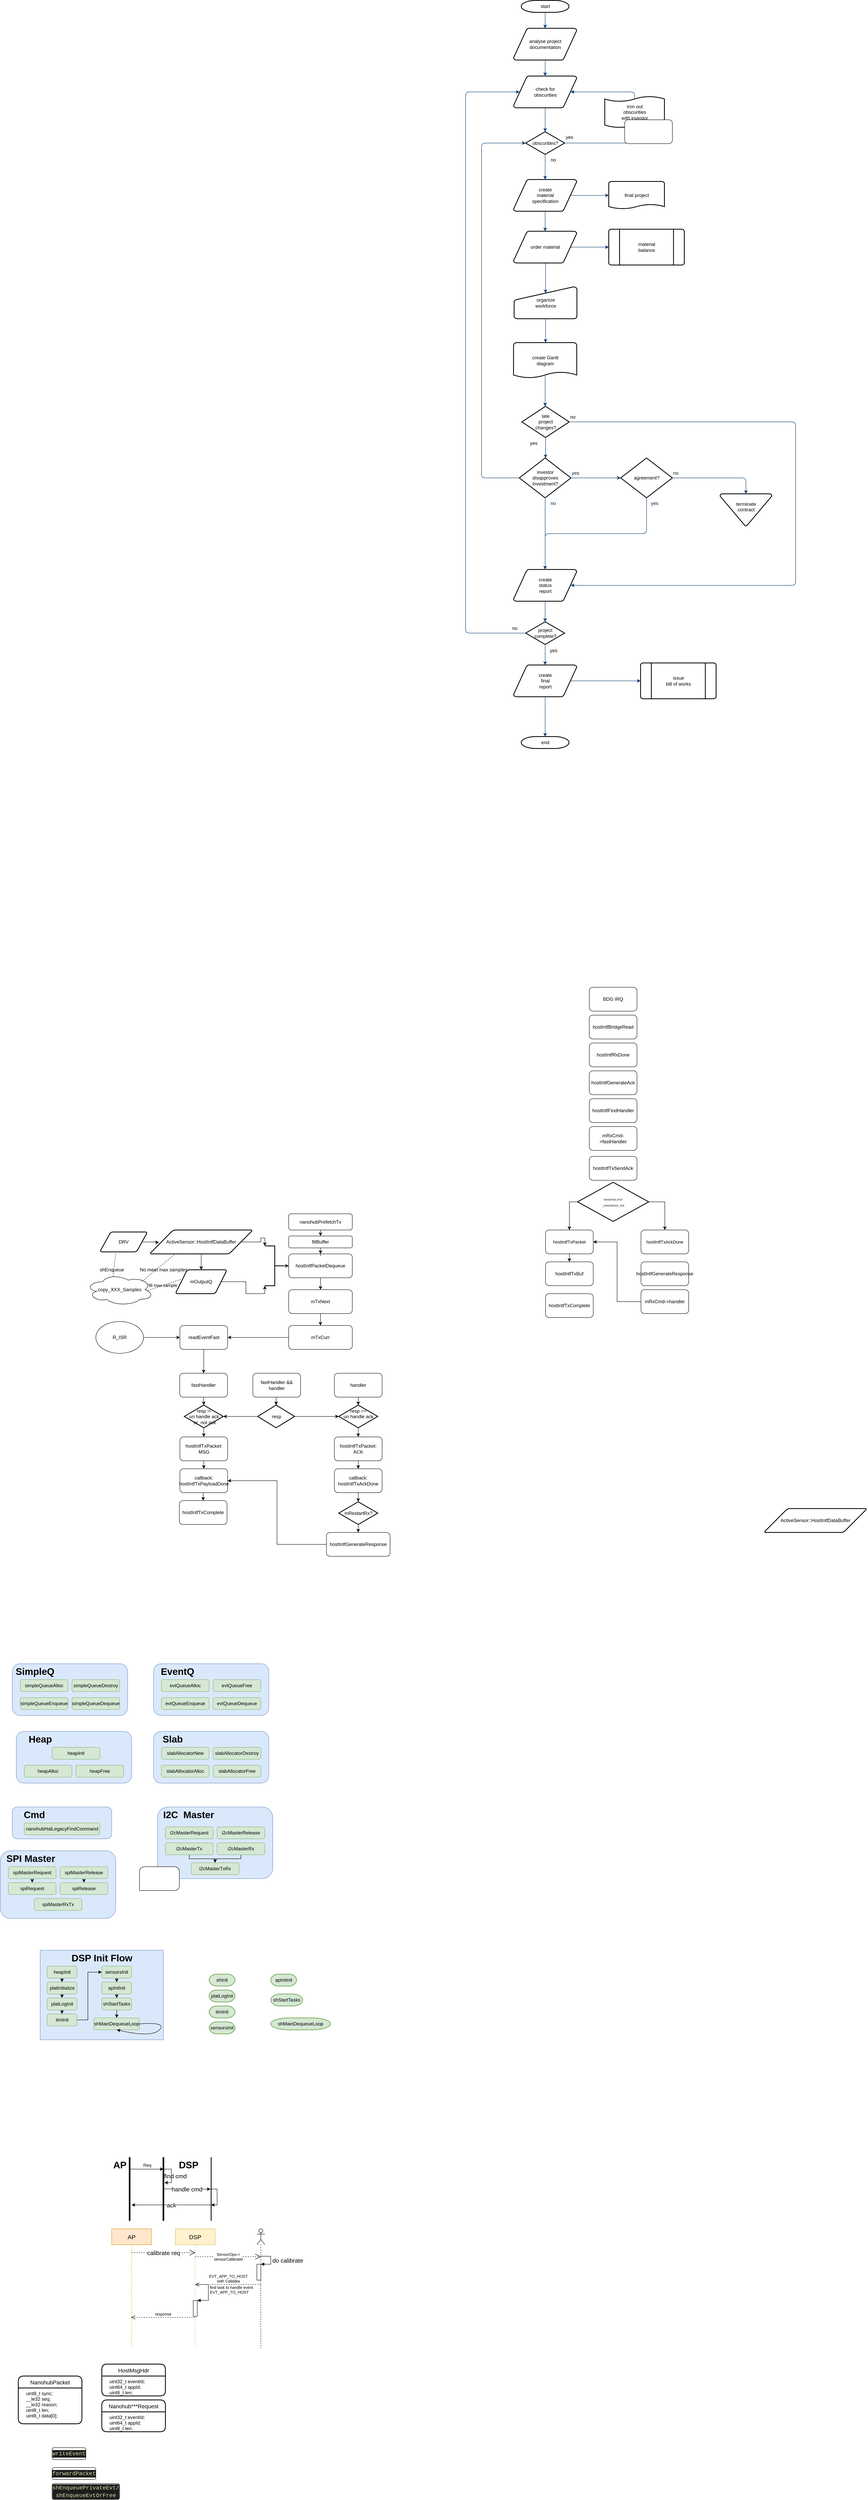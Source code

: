 <mxfile version="20.0.3" type="github">
  <diagram id="6a731a19-8d31-9384-78a2-239565b7b9f0" name="Page-1">
    <mxGraphModel dx="2058" dy="476" grid="1" gridSize="10" guides="1" tooltips="1" connect="1" arrows="1" fold="1" page="1" pageScale="1" pageWidth="1169" pageHeight="827" background="none" math="0" shadow="0">
      <root>
        <mxCell id="0" />
        <mxCell id="1" parent="0" />
        <mxCell id="2" value="start" style="shape=mxgraph.flowchart.terminator;strokeWidth=2;gradientColor=none;gradientDirection=north;fontStyle=0;html=1;" parent="1" vertex="1">
          <mxGeometry x="260" y="60" width="120" height="30" as="geometry" />
        </mxCell>
        <mxCell id="3" value="analyse project&#xa; documentation" style="shape=mxgraph.flowchart.data;strokeWidth=2;gradientColor=none;gradientDirection=north;fontStyle=0;html=1;" parent="1" vertex="1">
          <mxGeometry x="240.5" y="130" width="159" height="80" as="geometry" />
        </mxCell>
        <mxCell id="4" value="create&#xa;material&#xa;specification" style="shape=mxgraph.flowchart.data;strokeWidth=2;gradientColor=none;gradientDirection=north;fontStyle=0;html=1;" parent="1" vertex="1">
          <mxGeometry x="240.5" y="510" width="159" height="80" as="geometry" />
        </mxCell>
        <mxCell id="5" value="check for&#xa;obscurities" style="shape=mxgraph.flowchart.data;strokeWidth=2;gradientColor=none;gradientDirection=north;fontStyle=0;html=1;" parent="1" vertex="1">
          <mxGeometry x="240.5" y="250" width="159" height="80" as="geometry" />
        </mxCell>
        <mxCell id="6" value="obscurities?" style="shape=mxgraph.flowchart.decision;strokeWidth=2;gradientColor=none;gradientDirection=north;fontStyle=0;html=1;" parent="1" vertex="1">
          <mxGeometry x="271" y="390" width="98" height="57" as="geometry" />
        </mxCell>
        <mxCell id="7" style="fontStyle=1;strokeColor=#003366;strokeWidth=1;html=1;" parent="1" source="2" target="3" edge="1">
          <mxGeometry relative="1" as="geometry" />
        </mxCell>
        <mxCell id="8" style="fontStyle=1;strokeColor=#003366;strokeWidth=1;html=1;" parent="1" source="3" target="5" edge="1">
          <mxGeometry relative="1" as="geometry" />
        </mxCell>
        <mxCell id="9" style="entryX=0.5;entryY=0;entryPerimeter=0;fontStyle=1;strokeColor=#003366;strokeWidth=1;html=1;" parent="1" source="5" target="6" edge="1">
          <mxGeometry relative="1" as="geometry" />
        </mxCell>
        <mxCell id="10" value="" style="edgeStyle=elbowEdgeStyle;elbow=horizontal;entryX=0.5;entryY=0.91;entryPerimeter=0;exitX=1;exitY=0.5;exitPerimeter=0;fontStyle=1;strokeColor=#003366;strokeWidth=1;html=1;" parent="1" source="6" target="51" edge="1">
          <mxGeometry x="381" y="28.5" width="100" height="100" as="geometry">
            <mxPoint x="750" y="447" as="sourcePoint" />
            <mxPoint x="765.395" y="318.5" as="targetPoint" />
            <Array as="points">
              <mxPoint x="545" y="400" />
            </Array>
          </mxGeometry>
        </mxCell>
        <mxCell id="11" value="yes" style="text;fontStyle=0;html=1;strokeColor=none;gradientColor=none;fillColor=none;strokeWidth=2;" parent="1" vertex="1">
          <mxGeometry x="370" y="390" width="40" height="26" as="geometry" />
        </mxCell>
        <mxCell id="12" value="" style="edgeStyle=elbowEdgeStyle;elbow=horizontal;fontColor=#001933;fontStyle=1;strokeColor=#003366;strokeWidth=1;html=1;" parent="1" source="6" target="4" edge="1">
          <mxGeometry width="100" height="100" as="geometry">
            <mxPoint y="100" as="sourcePoint" />
            <mxPoint x="100" as="targetPoint" />
          </mxGeometry>
        </mxCell>
        <mxCell id="13" value="order material" style="shape=mxgraph.flowchart.data;strokeWidth=2;gradientColor=none;gradientDirection=north;fontStyle=0;html=1;" parent="1" vertex="1">
          <mxGeometry x="240.5" y="640" width="159" height="80" as="geometry" />
        </mxCell>
        <mxCell id="14" value="no" style="text;fontStyle=0;html=1;strokeColor=none;gradientColor=none;fillColor=none;strokeWidth=2;align=center;" parent="1" vertex="1">
          <mxGeometry x="320" y="447" width="40" height="26" as="geometry" />
        </mxCell>
        <mxCell id="15" value="final project" style="shape=mxgraph.flowchart.document;strokeWidth=2;gradientColor=none;gradientDirection=north;fontStyle=0;html=1;" parent="1" vertex="1">
          <mxGeometry x="480" y="515" width="140" height="70" as="geometry" />
        </mxCell>
        <mxCell id="16" value="" style="edgeStyle=elbowEdgeStyle;elbow=horizontal;exitX=0.905;exitY=0.5;exitPerimeter=0;fontStyle=1;strokeColor=#003366;strokeWidth=1;html=1;" parent="1" source="4" target="15" edge="1">
          <mxGeometry width="100" height="100" as="geometry">
            <mxPoint y="100" as="sourcePoint" />
            <mxPoint x="100" as="targetPoint" />
          </mxGeometry>
        </mxCell>
        <mxCell id="17" value="" style="edgeStyle=elbowEdgeStyle;elbow=horizontal;fontStyle=1;strokeColor=#003366;strokeWidth=1;html=1;" parent="1" source="4" target="13" edge="1">
          <mxGeometry width="100" height="100" as="geometry">
            <mxPoint y="100" as="sourcePoint" />
            <mxPoint x="100" as="targetPoint" />
          </mxGeometry>
        </mxCell>
        <mxCell id="18" value="material&#xa;balance" style="shape=mxgraph.flowchart.predefined_process;strokeWidth=2;gradientColor=none;gradientDirection=north;fontStyle=0;html=1;" parent="1" vertex="1">
          <mxGeometry x="480" y="635" width="190" height="90" as="geometry" />
        </mxCell>
        <mxCell id="19" value="" style="edgeStyle=elbowEdgeStyle;elbow=horizontal;exitX=0.905;exitY=0.5;exitPerimeter=0;fontStyle=1;strokeColor=#003366;strokeWidth=1;html=1;" parent="1" source="13" target="18" edge="1">
          <mxGeometry width="100" height="100" as="geometry">
            <mxPoint y="100" as="sourcePoint" />
            <mxPoint x="100" as="targetPoint" />
          </mxGeometry>
        </mxCell>
        <mxCell id="20" value="organize &#xa;workforce" style="shape=mxgraph.flowchart.manual_input;strokeWidth=2;gradientColor=none;gradientDirection=north;fontStyle=0;html=1;" parent="1" vertex="1">
          <mxGeometry x="242" y="780" width="158" height="80" as="geometry" />
        </mxCell>
        <mxCell id="21" value="" style="edgeStyle=elbowEdgeStyle;elbow=horizontal;entryX=0.5;entryY=0.195;entryPerimeter=0;fontStyle=1;strokeColor=#003366;strokeWidth=1;html=1;" parent="1" source="13" target="20" edge="1">
          <mxGeometry width="100" height="100" as="geometry">
            <mxPoint y="100" as="sourcePoint" />
            <mxPoint x="100" as="targetPoint" />
          </mxGeometry>
        </mxCell>
        <mxCell id="22" value="create Gantt&#xa;diagram" style="shape=mxgraph.flowchart.document;strokeWidth=2;gradientColor=none;gradientDirection=north;fontStyle=0;html=1;" parent="1" vertex="1">
          <mxGeometry x="240.5" y="920" width="159" height="90" as="geometry" />
        </mxCell>
        <mxCell id="23" value="" style="edgeStyle=elbowEdgeStyle;elbow=horizontal;exitX=0.5;exitY=1;exitPerimeter=0;fontStyle=1;strokeColor=#003366;strokeWidth=1;html=1;" parent="1" source="20" target="22" edge="1">
          <mxGeometry width="100" height="100" as="geometry">
            <mxPoint y="100" as="sourcePoint" />
            <mxPoint x="100" as="targetPoint" />
          </mxGeometry>
        </mxCell>
        <mxCell id="24" value="late&#xa;project&#xa;changes?" style="shape=mxgraph.flowchart.decision;strokeWidth=2;gradientColor=none;gradientDirection=north;fontStyle=0;html=1;" parent="1" vertex="1">
          <mxGeometry x="261.5" y="1080" width="119" height="78.5" as="geometry" />
        </mxCell>
        <mxCell id="25" value="" style="edgeStyle=elbowEdgeStyle;elbow=horizontal;exitX=0.5;exitY=0.9;exitPerimeter=0;fontStyle=1;strokeColor=#003366;strokeWidth=1;html=1;" parent="1" source="22" target="24" edge="1">
          <mxGeometry width="100" height="100" as="geometry">
            <mxPoint y="100" as="sourcePoint" />
            <mxPoint x="100" as="targetPoint" />
          </mxGeometry>
        </mxCell>
        <mxCell id="26" value="" style="edgeStyle=elbowEdgeStyle;elbow=horizontal;exitX=0;exitY=0.5;exitPerimeter=0;entryX=0;entryY=0.5;entryPerimeter=0;fontStyle=1;strokeColor=#003366;strokeWidth=1;html=1;" parent="1" source="28" target="6" edge="1">
          <mxGeometry width="100" height="100" as="geometry">
            <mxPoint y="100" as="sourcePoint" />
            <mxPoint x="100" as="targetPoint" />
            <Array as="points">
              <mxPoint x="160" y="850" />
            </Array>
          </mxGeometry>
        </mxCell>
        <mxCell id="27" value="yes" style="text;fontStyle=0;html=1;strokeColor=none;gradientColor=none;fillColor=none;strokeWidth=2;" parent="1" vertex="1">
          <mxGeometry x="280" y="1158.5" width="40" height="26" as="geometry" />
        </mxCell>
        <mxCell id="28" value="investor&#xa;disapproves&#xa; investment?" style="shape=mxgraph.flowchart.decision;strokeWidth=2;gradientColor=none;gradientDirection=north;fontStyle=0;html=1;" parent="1" vertex="1">
          <mxGeometry x="255" y="1210" width="130" height="100" as="geometry" />
        </mxCell>
        <mxCell id="29" value="agreement?" style="shape=mxgraph.flowchart.decision;strokeWidth=2;gradientColor=none;gradientDirection=north;fontStyle=0;html=1;" parent="1" vertex="1">
          <mxGeometry x="510" y="1210" width="130" height="100" as="geometry" />
        </mxCell>
        <mxCell id="30" value="" style="edgeStyle=elbowEdgeStyle;elbow=horizontal;exitX=0.5;exitY=1;exitPerimeter=0;fontStyle=1;strokeColor=#003366;strokeWidth=1;html=1;" parent="1" source="24" target="28" edge="1">
          <mxGeometry width="100" height="100" as="geometry">
            <mxPoint y="100" as="sourcePoint" />
            <mxPoint x="100" as="targetPoint" />
          </mxGeometry>
        </mxCell>
        <mxCell id="31" value="" style="edgeStyle=elbowEdgeStyle;elbow=horizontal;exitX=1;exitY=0.5;exitPerimeter=0;entryX=0;entryY=0.5;entryPerimeter=0;fontStyle=1;strokeColor=#003366;strokeWidth=1;html=1;" parent="1" source="28" target="29" edge="1">
          <mxGeometry width="100" height="100" as="geometry">
            <mxPoint y="100" as="sourcePoint" />
            <mxPoint x="100" as="targetPoint" />
          </mxGeometry>
        </mxCell>
        <mxCell id="32" value="terminate&#xa;contract&#xa;" style="shape=mxgraph.flowchart.merge_or_storage;strokeWidth=2;gradientColor=none;gradientDirection=north;fontStyle=0;html=1;" parent="1" vertex="1">
          <mxGeometry x="760" y="1300" width="130" height="80.5" as="geometry" />
        </mxCell>
        <mxCell id="33" value="" style="edgeStyle=elbowEdgeStyle;elbow=vertical;exitX=1;exitY=0.5;exitPerimeter=0;entryX=0.5;entryY=0;entryPerimeter=0;fontStyle=1;strokeColor=#003366;strokeWidth=1;html=1;" parent="1" source="29" target="32" edge="1">
          <mxGeometry width="100" height="100" as="geometry">
            <mxPoint y="100" as="sourcePoint" />
            <mxPoint x="100" as="targetPoint" />
            <Array as="points">
              <mxPoint x="740" y="1260" />
            </Array>
          </mxGeometry>
        </mxCell>
        <mxCell id="34" value="create&#xa;status&#xa;report" style="shape=mxgraph.flowchart.data;strokeWidth=2;gradientColor=none;gradientDirection=north;fontStyle=0;html=1;" parent="1" vertex="1">
          <mxGeometry x="240.5" y="1490" width="159" height="80" as="geometry" />
        </mxCell>
        <mxCell id="35" value="" style="edgeStyle=elbowEdgeStyle;elbow=vertical;exitX=0.5;exitY=1;exitPerimeter=0;fontColor=#001933;fontStyle=1;strokeColor=#003366;strokeWidth=1;html=1;" parent="1" source="28" target="34" edge="1">
          <mxGeometry width="100" height="100" as="geometry">
            <mxPoint y="100" as="sourcePoint" />
            <mxPoint x="100" as="targetPoint" />
          </mxGeometry>
        </mxCell>
        <mxCell id="36" value="" style="edgeStyle=elbowEdgeStyle;elbow=vertical;exitX=0.5;exitY=1;exitPerimeter=0;entryX=0.5;entryY=0;entryPerimeter=0;fontStyle=1;strokeColor=#003366;strokeWidth=1;html=1;" parent="1" source="29" target="34" edge="1">
          <mxGeometry width="100" height="100" as="geometry">
            <mxPoint y="100" as="sourcePoint" />
            <mxPoint x="100" as="targetPoint" />
          </mxGeometry>
        </mxCell>
        <mxCell id="37" value="project&#xa;complete?" style="shape=mxgraph.flowchart.decision;strokeWidth=2;gradientColor=none;gradientDirection=north;fontStyle=0;html=1;" parent="1" vertex="1">
          <mxGeometry x="271" y="1621.5" width="98" height="57" as="geometry" />
        </mxCell>
        <mxCell id="38" value="create&#xa;final&#xa;report" style="shape=mxgraph.flowchart.data;strokeWidth=2;gradientColor=none;gradientDirection=north;fontStyle=0;html=1;" parent="1" vertex="1">
          <mxGeometry x="240.5" y="1730" width="159" height="80" as="geometry" />
        </mxCell>
        <mxCell id="39" value="issue&#xa;bill of works" style="shape=mxgraph.flowchart.predefined_process;strokeWidth=2;gradientColor=none;gradientDirection=north;fontStyle=0;html=1;" parent="1" vertex="1">
          <mxGeometry x="560" y="1725" width="190" height="90" as="geometry" />
        </mxCell>
        <mxCell id="40" value="end" style="shape=mxgraph.flowchart.terminator;strokeWidth=2;gradientColor=none;gradientDirection=north;fontStyle=0;html=1;" parent="1" vertex="1">
          <mxGeometry x="260" y="1910" width="120" height="30" as="geometry" />
        </mxCell>
        <mxCell id="41" value="" style="edgeStyle=elbowEdgeStyle;elbow=vertical;exitX=0.5;exitY=1;exitPerimeter=0;entryX=0.5;entryY=0;entryPerimeter=0;fontStyle=1;strokeColor=#003366;strokeWidth=1;html=1;" parent="1" source="34" target="37" edge="1">
          <mxGeometry width="100" height="100" as="geometry">
            <mxPoint y="100" as="sourcePoint" />
            <mxPoint x="100" as="targetPoint" />
          </mxGeometry>
        </mxCell>
        <mxCell id="42" value="" style="edgeStyle=elbowEdgeStyle;elbow=vertical;exitX=0.5;exitY=1;exitPerimeter=0;entryX=0.5;entryY=0;entryPerimeter=0;fontStyle=1;strokeColor=#003366;strokeWidth=1;html=1;" parent="1" source="37" target="38" edge="1">
          <mxGeometry width="100" height="100" as="geometry">
            <mxPoint y="100" as="sourcePoint" />
            <mxPoint x="100" as="targetPoint" />
          </mxGeometry>
        </mxCell>
        <mxCell id="43" value="" style="edgeStyle=elbowEdgeStyle;elbow=vertical;exitX=0.5;exitY=1;exitPerimeter=0;entryX=0.5;entryY=0;entryPerimeter=0;fontStyle=1;strokeColor=#003366;strokeWidth=1;html=1;" parent="1" source="38" target="40" edge="1">
          <mxGeometry width="100" height="100" as="geometry">
            <mxPoint y="100" as="sourcePoint" />
            <mxPoint x="100" as="targetPoint" />
          </mxGeometry>
        </mxCell>
        <mxCell id="44" value="" style="edgeStyle=elbowEdgeStyle;elbow=vertical;exitX=0.905;exitY=0.5;exitPerimeter=0;entryX=0;entryY=0.5;entryPerimeter=0;fontStyle=1;strokeColor=#003366;strokeWidth=1;html=1;" parent="1" source="38" target="39" edge="1">
          <mxGeometry width="100" height="100" as="geometry">
            <mxPoint y="100" as="sourcePoint" />
            <mxPoint x="100" as="targetPoint" />
          </mxGeometry>
        </mxCell>
        <mxCell id="45" value="" style="edgeStyle=elbowEdgeStyle;elbow=horizontal;exitX=1;exitY=0.5;exitPerimeter=0;entryX=0.905;entryY=0.5;entryPerimeter=0;fontStyle=1;strokeColor=#003366;strokeWidth=1;html=1;" parent="1" source="24" target="34" edge="1">
          <mxGeometry width="100" height="100" as="geometry">
            <mxPoint y="100" as="sourcePoint" />
            <mxPoint x="100" as="targetPoint" />
            <Array as="points">
              <mxPoint x="950" y="1320" />
            </Array>
          </mxGeometry>
        </mxCell>
        <mxCell id="46" value="no" style="text;fontStyle=0;html=1;strokeColor=none;gradientColor=none;fillColor=none;strokeWidth=2;" parent="1" vertex="1">
          <mxGeometry x="380.5" y="1093.25" width="40" height="26" as="geometry" />
        </mxCell>
        <mxCell id="47" value="yes" style="text;fontColor=#001933;fontStyle=0;html=1;strokeColor=none;gradientColor=none;fillColor=none;strokeWidth=2;" parent="1" vertex="1">
          <mxGeometry x="385" y="1234" width="40" height="26" as="geometry" />
        </mxCell>
        <mxCell id="48" value="no" style="text;fontColor=#001933;fontStyle=0;html=1;strokeColor=none;gradientColor=none;fillColor=none;strokeWidth=2;align=center;" parent="1" vertex="1">
          <mxGeometry x="320" y="1310" width="40" height="26" as="geometry" />
        </mxCell>
        <mxCell id="49" value="yes" style="text;fontColor=#001933;fontStyle=0;html=1;strokeColor=none;gradientColor=none;fillColor=none;strokeWidth=2;align=center;" parent="1" vertex="1">
          <mxGeometry x="575" y="1310" width="40" height="26" as="geometry" />
        </mxCell>
        <mxCell id="50" value="no" style="text;fontColor=#001933;fontStyle=0;html=1;strokeColor=none;gradientColor=none;fillColor=none;strokeWidth=2;" parent="1" vertex="1">
          <mxGeometry x="640" y="1234" width="40" height="26" as="geometry" />
        </mxCell>
        <mxCell id="51" value="iron out&#xa;obscurities &#xa;with investor" style="shape=mxgraph.flowchart.paper_tape;strokeWidth=2;gradientColor=none;gradientDirection=north;fontStyle=0;html=1;" parent="1" vertex="1">
          <mxGeometry x="470" y="300" width="150" height="81" as="geometry" />
        </mxCell>
        <mxCell id="52" value="" style="edgeStyle=elbowEdgeStyle;elbow=horizontal;exitX=0.5;exitY=0.09;exitPerimeter=0;entryX=0.905;entryY=0.5;entryPerimeter=0;fontStyle=1;strokeColor=#003366;strokeWidth=1;html=1;" parent="1" source="51" target="5" edge="1">
          <mxGeometry width="100" height="100" as="geometry">
            <mxPoint y="100" as="sourcePoint" />
            <mxPoint x="100" as="targetPoint" />
            <Array as="points">
              <mxPoint x="545" y="300" />
            </Array>
          </mxGeometry>
        </mxCell>
        <mxCell id="53" value="yes" style="text;fontStyle=0;html=1;strokeColor=none;gradientColor=none;fillColor=none;strokeWidth=2;align=center;" parent="1" vertex="1">
          <mxGeometry x="321" y="1680" width="40" height="26" as="geometry" />
        </mxCell>
        <mxCell id="54" value="" style="edgeStyle=elbowEdgeStyle;elbow=horizontal;exitX=0;exitY=0.5;exitPerimeter=0;entryX=0.095;entryY=0.5;entryPerimeter=0;fontStyle=1;strokeColor=#003366;strokeWidth=1;html=1;" parent="1" source="37" target="5" edge="1">
          <mxGeometry width="100" height="100" as="geometry">
            <mxPoint y="100" as="sourcePoint" />
            <mxPoint x="100" as="targetPoint" />
            <Array as="points">
              <mxPoint x="120" y="970" />
            </Array>
          </mxGeometry>
        </mxCell>
        <mxCell id="55" value="no" style="text;fontStyle=0;html=1;strokeColor=none;gradientColor=none;fillColor=none;strokeWidth=2;" parent="1" vertex="1">
          <mxGeometry x="235" y="1624" width="40" height="26" as="geometry" />
        </mxCell>
        <mxCell id="T3vnycwtbMoYDpABDEtK-55" value="" style="rounded=1;whiteSpace=wrap;html=1;" parent="1" vertex="1">
          <mxGeometry x="520" y="360" width="120" height="60" as="geometry" />
        </mxCell>
        <mxCell id="T3vnycwtbMoYDpABDEtK-92" value="BDG IRQ" style="rounded=1;whiteSpace=wrap;html=1;" parent="1" vertex="1">
          <mxGeometry x="431" y="2540" width="120" height="60" as="geometry" />
        </mxCell>
        <mxCell id="T3vnycwtbMoYDpABDEtK-93" value="hostIntfBridgeRead" style="rounded=1;whiteSpace=wrap;html=1;" parent="1" vertex="1">
          <mxGeometry x="431" y="2610" width="120" height="60" as="geometry" />
        </mxCell>
        <mxCell id="T3vnycwtbMoYDpABDEtK-94" value="hostIntfRxDone" style="rounded=1;whiteSpace=wrap;html=1;" parent="1" vertex="1">
          <mxGeometry x="431" y="2680" width="120" height="60" as="geometry" />
        </mxCell>
        <mxCell id="T3vnycwtbMoYDpABDEtK-95" value="hostIntfGenerateAck" style="rounded=1;whiteSpace=wrap;html=1;" parent="1" vertex="1">
          <mxGeometry x="431" y="2750" width="120" height="60" as="geometry" />
        </mxCell>
        <mxCell id="T3vnycwtbMoYDpABDEtK-96" value="hostIntfFindHandler" style="rounded=1;whiteSpace=wrap;html=1;" parent="1" vertex="1">
          <mxGeometry x="431" y="2820" width="120" height="60" as="geometry" />
        </mxCell>
        <mxCell id="T3vnycwtbMoYDpABDEtK-97" value="mRxCmd-&amp;gt;fastHandler" style="rounded=1;whiteSpace=wrap;html=1;" parent="1" vertex="1">
          <mxGeometry x="431" y="2890" width="120" height="60" as="geometry" />
        </mxCell>
        <mxCell id="T3vnycwtbMoYDpABDEtK-98" value="hostIntfTxSendAck" style="rounded=1;whiteSpace=wrap;html=1;" parent="1" vertex="1">
          <mxGeometry x="431" y="2965" width="120" height="60" as="geometry" />
        </mxCell>
        <mxCell id="T3vnycwtbMoYDpABDEtK-99" style="edgeStyle=orthogonalEdgeStyle;rounded=0;orthogonalLoop=1;jettySize=auto;html=1;exitX=0.5;exitY=1;exitDx=0;exitDy=0;entryX=0.5;entryY=0;entryDx=0;entryDy=0;" parent="1" source="T3vnycwtbMoYDpABDEtK-100" target="T3vnycwtbMoYDpABDEtK-101" edge="1">
          <mxGeometry relative="1" as="geometry" />
        </mxCell>
        <mxCell id="T3vnycwtbMoYDpABDEtK-100" value="&lt;font style=&quot;font-size: 11px&quot;&gt;hostIntfTxPacket&lt;/font&gt;" style="rounded=1;whiteSpace=wrap;html=1;" parent="1" vertex="1">
          <mxGeometry x="321" y="3150" width="120" height="60" as="geometry" />
        </mxCell>
        <mxCell id="T3vnycwtbMoYDpABDEtK-101" value="hostIntfTxBuf" style="rounded=1;whiteSpace=wrap;html=1;" parent="1" vertex="1">
          <mxGeometry x="321" y="3230" width="120" height="60" as="geometry" />
        </mxCell>
        <mxCell id="T3vnycwtbMoYDpABDEtK-102" style="edgeStyle=orthogonalEdgeStyle;rounded=0;orthogonalLoop=1;jettySize=auto;html=1;exitX=0;exitY=0.5;exitDx=0;exitDy=0;exitPerimeter=0;" parent="1" source="T3vnycwtbMoYDpABDEtK-104" target="T3vnycwtbMoYDpABDEtK-100" edge="1">
          <mxGeometry relative="1" as="geometry" />
        </mxCell>
        <mxCell id="T3vnycwtbMoYDpABDEtK-103" style="edgeStyle=orthogonalEdgeStyle;rounded=0;orthogonalLoop=1;jettySize=auto;html=1;exitX=1;exitY=0.5;exitDx=0;exitDy=0;exitPerimeter=0;entryX=0.5;entryY=0;entryDx=0;entryDy=0;" parent="1" source="T3vnycwtbMoYDpABDEtK-104" target="T3vnycwtbMoYDpABDEtK-105" edge="1">
          <mxGeometry relative="1" as="geometry" />
        </mxCell>
        <mxCell id="T3vnycwtbMoYDpABDEtK-104" value="&lt;font style=&quot;font-size: 6px&quot;&gt;NANOHUB_FAST&lt;br style=&quot;font-size: 6px&quot;&gt;_UNHANDLED_ACK&lt;/font&gt;" style="shape=mxgraph.flowchart.decision;strokeWidth=2;gradientColor=none;gradientDirection=north;fontStyle=0;html=1;" parent="1" vertex="1">
          <mxGeometry x="401.5" y="3030" width="179" height="98.5" as="geometry" />
        </mxCell>
        <mxCell id="T3vnycwtbMoYDpABDEtK-105" value="&lt;font style=&quot;font-size: 11px&quot;&gt;hostIntfTxAckDone&lt;/font&gt;" style="rounded=1;whiteSpace=wrap;html=1;" parent="1" vertex="1">
          <mxGeometry x="561" y="3150" width="120" height="60" as="geometry" />
        </mxCell>
        <mxCell id="T3vnycwtbMoYDpABDEtK-106" value="hostIntfGenerateResponse" style="rounded=1;whiteSpace=wrap;html=1;" parent="1" vertex="1">
          <mxGeometry x="561" y="3230" width="120" height="60" as="geometry" />
        </mxCell>
        <mxCell id="T3vnycwtbMoYDpABDEtK-107" style="edgeStyle=orthogonalEdgeStyle;rounded=0;orthogonalLoop=1;jettySize=auto;html=1;entryX=1;entryY=0.5;entryDx=0;entryDy=0;" parent="1" source="T3vnycwtbMoYDpABDEtK-108" target="T3vnycwtbMoYDpABDEtK-100" edge="1">
          <mxGeometry relative="1" as="geometry" />
        </mxCell>
        <mxCell id="T3vnycwtbMoYDpABDEtK-108" value="mRxCmd-&amp;gt;handler" style="rounded=1;whiteSpace=wrap;html=1;" parent="1" vertex="1">
          <mxGeometry x="561" y="3300" width="120" height="60" as="geometry" />
        </mxCell>
        <mxCell id="T3vnycwtbMoYDpABDEtK-109" value="hostIntfTxComplete" style="rounded=1;whiteSpace=wrap;html=1;" parent="1" vertex="1">
          <mxGeometry x="321" y="3310" width="120" height="60" as="geometry" />
        </mxCell>
        <mxCell id="T3vnycwtbMoYDpABDEtK-126" style="edgeStyle=orthogonalEdgeStyle;rounded=0;orthogonalLoop=1;jettySize=auto;html=1;exitX=0.5;exitY=1;exitDx=0;exitDy=0;entryX=0.5;entryY=0;entryDx=0;entryDy=0;entryPerimeter=0;" parent="1" source="T3vnycwtbMoYDpABDEtK-110" target="T3vnycwtbMoYDpABDEtK-115" edge="1">
          <mxGeometry relative="1" as="geometry" />
        </mxCell>
        <mxCell id="T3vnycwtbMoYDpABDEtK-110" value="fastHandler" style="rounded=1;whiteSpace=wrap;html=1;" parent="1" vertex="1">
          <mxGeometry x="-599" y="3510" width="120" height="60" as="geometry" />
        </mxCell>
        <mxCell id="T3vnycwtbMoYDpABDEtK-137" style="edgeStyle=orthogonalEdgeStyle;rounded=0;orthogonalLoop=1;jettySize=auto;html=1;exitX=0.5;exitY=1;exitDx=0;exitDy=0;entryX=0.5;entryY=0;entryDx=0;entryDy=0;entryPerimeter=0;" parent="1" source="T3vnycwtbMoYDpABDEtK-111" target="T3vnycwtbMoYDpABDEtK-135" edge="1">
          <mxGeometry relative="1" as="geometry" />
        </mxCell>
        <mxCell id="T3vnycwtbMoYDpABDEtK-111" value="fastHandler &amp;amp;&amp;amp; handler" style="rounded=1;whiteSpace=wrap;html=1;" parent="1" vertex="1">
          <mxGeometry x="-415" y="3510" width="120" height="60" as="geometry" />
        </mxCell>
        <mxCell id="T3vnycwtbMoYDpABDEtK-130" style="edgeStyle=orthogonalEdgeStyle;rounded=0;orthogonalLoop=1;jettySize=auto;html=1;exitX=0.5;exitY=1;exitDx=0;exitDy=0;entryX=0.5;entryY=0;entryDx=0;entryDy=0;entryPerimeter=0;" parent="1" source="T3vnycwtbMoYDpABDEtK-112" target="T3vnycwtbMoYDpABDEtK-118" edge="1">
          <mxGeometry relative="1" as="geometry" />
        </mxCell>
        <mxCell id="T3vnycwtbMoYDpABDEtK-112" value="handler" style="rounded=1;whiteSpace=wrap;html=1;" parent="1" vertex="1">
          <mxGeometry x="-210" y="3510" width="120" height="60" as="geometry" />
        </mxCell>
        <mxCell id="T3vnycwtbMoYDpABDEtK-128" style="edgeStyle=orthogonalEdgeStyle;rounded=0;orthogonalLoop=1;jettySize=auto;html=1;exitX=0.5;exitY=1;exitDx=0;exitDy=0;entryX=0.5;entryY=0;entryDx=0;entryDy=0;" parent="1" source="T3vnycwtbMoYDpABDEtK-113" target="T3vnycwtbMoYDpABDEtK-116" edge="1">
          <mxGeometry relative="1" as="geometry" />
        </mxCell>
        <mxCell id="T3vnycwtbMoYDpABDEtK-113" value="hostIntfTxPacket:&lt;br&gt;MSG" style="rounded=1;whiteSpace=wrap;html=1;" parent="1" vertex="1">
          <mxGeometry x="-598.5" y="3670" width="120" height="60" as="geometry" />
        </mxCell>
        <mxCell id="T3vnycwtbMoYDpABDEtK-127" style="edgeStyle=orthogonalEdgeStyle;rounded=0;orthogonalLoop=1;jettySize=auto;html=1;exitX=0.5;exitY=1;exitDx=0;exitDy=0;exitPerimeter=0;entryX=0.5;entryY=0;entryDx=0;entryDy=0;" parent="1" source="T3vnycwtbMoYDpABDEtK-115" target="T3vnycwtbMoYDpABDEtK-113" edge="1">
          <mxGeometry relative="1" as="geometry" />
        </mxCell>
        <mxCell id="T3vnycwtbMoYDpABDEtK-115" value="resp != &lt;br&gt;un handle ack&lt;br&gt;&amp;nbsp;or&amp;nbsp; not ack" style="shape=mxgraph.flowchart.decision;strokeWidth=2;gradientColor=none;gradientDirection=north;fontStyle=0;html=1;" parent="1" vertex="1">
          <mxGeometry x="-587.5" y="3590" width="98" height="57" as="geometry" />
        </mxCell>
        <mxCell id="T3vnycwtbMoYDpABDEtK-129" style="edgeStyle=orthogonalEdgeStyle;rounded=0;orthogonalLoop=1;jettySize=auto;html=1;exitX=0.5;exitY=1;exitDx=0;exitDy=0;entryX=0.5;entryY=0;entryDx=0;entryDy=0;" parent="1" source="T3vnycwtbMoYDpABDEtK-116" target="T3vnycwtbMoYDpABDEtK-117" edge="1">
          <mxGeometry relative="1" as="geometry" />
        </mxCell>
        <mxCell id="T3vnycwtbMoYDpABDEtK-116" value="callback:&lt;br&gt;hostIntfTxPayloadDone" style="rounded=1;whiteSpace=wrap;html=1;" parent="1" vertex="1">
          <mxGeometry x="-598.5" y="3750" width="120" height="60" as="geometry" />
        </mxCell>
        <mxCell id="T3vnycwtbMoYDpABDEtK-117" value="hostIntfTxComplete" style="rounded=1;whiteSpace=wrap;html=1;" parent="1" vertex="1">
          <mxGeometry x="-600" y="3830" width="120" height="60" as="geometry" />
        </mxCell>
        <mxCell id="T3vnycwtbMoYDpABDEtK-131" style="edgeStyle=orthogonalEdgeStyle;rounded=0;orthogonalLoop=1;jettySize=auto;html=1;exitX=0.5;exitY=1;exitDx=0;exitDy=0;exitPerimeter=0;entryX=0.5;entryY=0;entryDx=0;entryDy=0;" parent="1" source="T3vnycwtbMoYDpABDEtK-118" target="T3vnycwtbMoYDpABDEtK-119" edge="1">
          <mxGeometry relative="1" as="geometry" />
        </mxCell>
        <mxCell id="T3vnycwtbMoYDpABDEtK-118" value="resp == &lt;br&gt;un handle ack&lt;br&gt;&amp;nbsp;" style="shape=mxgraph.flowchart.decision;strokeWidth=2;gradientColor=none;gradientDirection=north;fontStyle=0;html=1;" parent="1" vertex="1">
          <mxGeometry x="-199" y="3590" width="98" height="57" as="geometry" />
        </mxCell>
        <mxCell id="T3vnycwtbMoYDpABDEtK-132" style="edgeStyle=orthogonalEdgeStyle;rounded=0;orthogonalLoop=1;jettySize=auto;html=1;exitX=0.5;exitY=1;exitDx=0;exitDy=0;entryX=0.5;entryY=0;entryDx=0;entryDy=0;" parent="1" source="T3vnycwtbMoYDpABDEtK-119" target="T3vnycwtbMoYDpABDEtK-120" edge="1">
          <mxGeometry relative="1" as="geometry" />
        </mxCell>
        <mxCell id="T3vnycwtbMoYDpABDEtK-119" value="hostIntfTxPacket:&lt;br&gt;ACK" style="rounded=1;whiteSpace=wrap;html=1;" parent="1" vertex="1">
          <mxGeometry x="-210" y="3670" width="120" height="60" as="geometry" />
        </mxCell>
        <mxCell id="T3vnycwtbMoYDpABDEtK-133" style="edgeStyle=orthogonalEdgeStyle;rounded=0;orthogonalLoop=1;jettySize=auto;html=1;exitX=0.5;exitY=1;exitDx=0;exitDy=0;entryX=0.5;entryY=0;entryDx=0;entryDy=0;entryPerimeter=0;" parent="1" source="T3vnycwtbMoYDpABDEtK-120" target="T3vnycwtbMoYDpABDEtK-122" edge="1">
          <mxGeometry relative="1" as="geometry" />
        </mxCell>
        <mxCell id="T3vnycwtbMoYDpABDEtK-120" value="callback:&lt;br&gt;hostIntfTxAckDone" style="rounded=1;whiteSpace=wrap;html=1;" parent="1" vertex="1">
          <mxGeometry x="-210" y="3750" width="120" height="60" as="geometry" />
        </mxCell>
        <mxCell id="T3vnycwtbMoYDpABDEtK-125" style="edgeStyle=orthogonalEdgeStyle;rounded=0;orthogonalLoop=1;jettySize=auto;html=1;entryX=1;entryY=0.5;entryDx=0;entryDy=0;" parent="1" source="T3vnycwtbMoYDpABDEtK-121" target="T3vnycwtbMoYDpABDEtK-116" edge="1">
          <mxGeometry relative="1" as="geometry" />
        </mxCell>
        <mxCell id="T3vnycwtbMoYDpABDEtK-121" value="hostIntfGenerateResponse" style="rounded=1;whiteSpace=wrap;html=1;" parent="1" vertex="1">
          <mxGeometry x="-230" y="3910" width="160" height="60" as="geometry" />
        </mxCell>
        <mxCell id="T3vnycwtbMoYDpABDEtK-124" style="edgeStyle=orthogonalEdgeStyle;rounded=0;orthogonalLoop=1;jettySize=auto;html=1;exitX=0.5;exitY=1;exitDx=0;exitDy=0;exitPerimeter=0;" parent="1" source="T3vnycwtbMoYDpABDEtK-122" target="T3vnycwtbMoYDpABDEtK-121" edge="1">
          <mxGeometry relative="1" as="geometry" />
        </mxCell>
        <mxCell id="T3vnycwtbMoYDpABDEtK-122" value="mRestartRx?" style="shape=mxgraph.flowchart.decision;strokeWidth=2;gradientColor=none;gradientDirection=north;fontStyle=0;html=1;" parent="1" vertex="1">
          <mxGeometry x="-199" y="3833" width="98" height="57" as="geometry" />
        </mxCell>
        <mxCell id="T3vnycwtbMoYDpABDEtK-136" value="" style="edgeStyle=orthogonalEdgeStyle;rounded=0;orthogonalLoop=1;jettySize=auto;html=1;" parent="1" source="T3vnycwtbMoYDpABDEtK-135" target="T3vnycwtbMoYDpABDEtK-115" edge="1">
          <mxGeometry relative="1" as="geometry" />
        </mxCell>
        <mxCell id="T3vnycwtbMoYDpABDEtK-138" style="edgeStyle=orthogonalEdgeStyle;rounded=0;orthogonalLoop=1;jettySize=auto;html=1;" parent="1" source="T3vnycwtbMoYDpABDEtK-135" target="T3vnycwtbMoYDpABDEtK-118" edge="1">
          <mxGeometry relative="1" as="geometry" />
        </mxCell>
        <mxCell id="T3vnycwtbMoYDpABDEtK-135" value="resp" style="shape=mxgraph.flowchart.decision;strokeWidth=2;gradientColor=none;gradientDirection=north;fontStyle=0;html=1;" parent="1" vertex="1">
          <mxGeometry x="-403" y="3590" width="93" height="57" as="geometry" />
        </mxCell>
        <mxCell id="pI9McHAt1SIaVRNVlYuP-62" value="ActiveSensor::HostIntfDataBuffer" style="shape=parallelogram;html=1;strokeWidth=2;perimeter=parallelogramPerimeter;whiteSpace=wrap;rounded=1;arcSize=12;size=0.23;" parent="1" vertex="1">
          <mxGeometry x="870" y="3850" width="260" height="60" as="geometry" />
        </mxCell>
        <mxCell id="pI9McHAt1SIaVRNVlYuP-75" style="edgeStyle=orthogonalEdgeStyle;rounded=0;orthogonalLoop=1;jettySize=auto;html=1;entryX=0.092;entryY=0.517;entryDx=0;entryDy=0;entryPerimeter=0;" parent="1" source="pI9McHAt1SIaVRNVlYuP-76" target="pI9McHAt1SIaVRNVlYuP-79" edge="1">
          <mxGeometry relative="1" as="geometry" />
        </mxCell>
        <mxCell id="pI9McHAt1SIaVRNVlYuP-76" value="DRV" style="shape=parallelogram;html=1;strokeWidth=2;perimeter=parallelogramPerimeter;whiteSpace=wrap;rounded=1;arcSize=12;size=0.23;" parent="1" vertex="1">
          <mxGeometry x="-800" y="3155" width="120" height="50" as="geometry" />
        </mxCell>
        <mxCell id="pI9McHAt1SIaVRNVlYuP-77" style="edgeStyle=orthogonalEdgeStyle;rounded=0;orthogonalLoop=1;jettySize=auto;html=1;entryX=0.5;entryY=0;entryDx=0;entryDy=0;" parent="1" source="pI9McHAt1SIaVRNVlYuP-79" target="pI9McHAt1SIaVRNVlYuP-81" edge="1">
          <mxGeometry relative="1" as="geometry" />
        </mxCell>
        <mxCell id="pI9McHAt1SIaVRNVlYuP-78" style="edgeStyle=orthogonalEdgeStyle;rounded=0;orthogonalLoop=1;jettySize=auto;html=1;entryX=1;entryY=1;entryDx=0;entryDy=0;entryPerimeter=0;" parent="1" source="pI9McHAt1SIaVRNVlYuP-79" target="pI9McHAt1SIaVRNVlYuP-83" edge="1">
          <mxGeometry relative="1" as="geometry" />
        </mxCell>
        <mxCell id="pI9McHAt1SIaVRNVlYuP-79" value="ActiveSensor::HostIntfDataBuffer" style="shape=parallelogram;html=1;strokeWidth=2;perimeter=parallelogramPerimeter;whiteSpace=wrap;rounded=1;arcSize=12;size=0.23;" parent="1" vertex="1">
          <mxGeometry x="-675" y="3150" width="260" height="60" as="geometry" />
        </mxCell>
        <mxCell id="pI9McHAt1SIaVRNVlYuP-80" style="edgeStyle=orthogonalEdgeStyle;rounded=0;orthogonalLoop=1;jettySize=auto;html=1;entryX=1;entryY=0;entryDx=0;entryDy=0;entryPerimeter=0;" parent="1" source="pI9McHAt1SIaVRNVlYuP-81" target="pI9McHAt1SIaVRNVlYuP-83" edge="1">
          <mxGeometry relative="1" as="geometry" />
        </mxCell>
        <mxCell id="pI9McHAt1SIaVRNVlYuP-81" value="mOutputQ" style="shape=parallelogram;html=1;strokeWidth=2;perimeter=parallelogramPerimeter;whiteSpace=wrap;rounded=1;arcSize=12;size=0.23;" parent="1" vertex="1">
          <mxGeometry x="-610" y="3250" width="130" height="60" as="geometry" />
        </mxCell>
        <mxCell id="pI9McHAt1SIaVRNVlYuP-82" style="edgeStyle=orthogonalEdgeStyle;rounded=0;orthogonalLoop=1;jettySize=auto;html=1;entryX=0;entryY=0.5;entryDx=0;entryDy=0;" parent="1" source="pI9McHAt1SIaVRNVlYuP-83" target="pI9McHAt1SIaVRNVlYuP-85" edge="1">
          <mxGeometry relative="1" as="geometry" />
        </mxCell>
        <mxCell id="pI9McHAt1SIaVRNVlYuP-83" value="" style="strokeWidth=2;html=1;shape=mxgraph.flowchart.annotation_2;align=left;labelPosition=right;pointerEvents=1;rotation=-180;" parent="1" vertex="1">
          <mxGeometry x="-385" y="3190" width="50" height="100" as="geometry" />
        </mxCell>
        <mxCell id="pI9McHAt1SIaVRNVlYuP-84" style="edgeStyle=orthogonalEdgeStyle;rounded=0;orthogonalLoop=1;jettySize=auto;html=1;entryX=0.5;entryY=0;entryDx=0;entryDy=0;" parent="1" source="pI9McHAt1SIaVRNVlYuP-85" target="pI9McHAt1SIaVRNVlYuP-88" edge="1">
          <mxGeometry relative="1" as="geometry" />
        </mxCell>
        <mxCell id="pI9McHAt1SIaVRNVlYuP-85" value="hostIntfPacketDequeue" style="rounded=1;whiteSpace=wrap;html=1;" parent="1" vertex="1">
          <mxGeometry x="-325" y="3210" width="160" height="60" as="geometry" />
        </mxCell>
        <mxCell id="pI9McHAt1SIaVRNVlYuP-93" style="edgeStyle=orthogonalEdgeStyle;rounded=0;orthogonalLoop=1;jettySize=auto;html=1;entryX=1;entryY=0.5;entryDx=0;entryDy=0;" parent="1" source="pI9McHAt1SIaVRNVlYuP-86" target="pI9McHAt1SIaVRNVlYuP-91" edge="1">
          <mxGeometry relative="1" as="geometry">
            <mxPoint x="-460" y="3420" as="targetPoint" />
          </mxGeometry>
        </mxCell>
        <mxCell id="pI9McHAt1SIaVRNVlYuP-86" value="mTxCurr" style="rounded=1;whiteSpace=wrap;html=1;" parent="1" vertex="1">
          <mxGeometry x="-325" y="3390" width="160" height="60" as="geometry" />
        </mxCell>
        <mxCell id="pI9McHAt1SIaVRNVlYuP-87" style="edgeStyle=orthogonalEdgeStyle;rounded=0;orthogonalLoop=1;jettySize=auto;html=1;entryX=0.5;entryY=0;entryDx=0;entryDy=0;" parent="1" source="pI9McHAt1SIaVRNVlYuP-88" target="pI9McHAt1SIaVRNVlYuP-86" edge="1">
          <mxGeometry relative="1" as="geometry" />
        </mxCell>
        <mxCell id="pI9McHAt1SIaVRNVlYuP-88" value="mTxNext" style="rounded=1;whiteSpace=wrap;html=1;" parent="1" vertex="1">
          <mxGeometry x="-325" y="3300" width="160" height="60" as="geometry" />
        </mxCell>
        <mxCell id="pI9McHAt1SIaVRNVlYuP-92" style="edgeStyle=orthogonalEdgeStyle;rounded=0;orthogonalLoop=1;jettySize=auto;html=1;entryX=0.5;entryY=0;entryDx=0;entryDy=0;" parent="1" source="pI9McHAt1SIaVRNVlYuP-91" target="T3vnycwtbMoYDpABDEtK-110" edge="1">
          <mxGeometry relative="1" as="geometry" />
        </mxCell>
        <mxCell id="pI9McHAt1SIaVRNVlYuP-91" value="readEventFast" style="rounded=1;whiteSpace=wrap;html=1;" parent="1" vertex="1">
          <mxGeometry x="-598.5" y="3390" width="120" height="60" as="geometry" />
        </mxCell>
        <mxCell id="pI9McHAt1SIaVRNVlYuP-95" style="edgeStyle=orthogonalEdgeStyle;rounded=0;orthogonalLoop=1;jettySize=auto;html=1;entryX=0;entryY=0.5;entryDx=0;entryDy=0;" parent="1" source="pI9McHAt1SIaVRNVlYuP-94" target="pI9McHAt1SIaVRNVlYuP-91" edge="1">
          <mxGeometry relative="1" as="geometry" />
        </mxCell>
        <mxCell id="pI9McHAt1SIaVRNVlYuP-94" value="R_ISR" style="ellipse;whiteSpace=wrap;html=1;" parent="1" vertex="1">
          <mxGeometry x="-810" y="3380" width="120" height="80" as="geometry" />
        </mxCell>
        <mxCell id="pI9McHAt1SIaVRNVlYuP-97" value="copy_XXX_Samples" style="ellipse;shape=cloud;whiteSpace=wrap;html=1;" parent="1" vertex="1">
          <mxGeometry x="-835" y="3260" width="170" height="80" as="geometry" />
        </mxCell>
        <mxCell id="pI9McHAt1SIaVRNVlYuP-104" value="shEnqueue" style="text;html=1;align=center;verticalAlign=middle;resizable=0;points=[];autosize=1;strokeColor=none;" parent="1" vertex="1">
          <mxGeometry x="-810" y="3240" width="80" height="20" as="geometry" />
        </mxCell>
        <mxCell id="pI9McHAt1SIaVRNVlYuP-112" value="" style="endArrow=none;dashed=1;html=1;entryX=0.4;entryY=0.1;entryDx=0;entryDy=0;entryPerimeter=0;" parent="1" target="pI9McHAt1SIaVRNVlYuP-97" edge="1">
          <mxGeometry width="50" height="50" relative="1" as="geometry">
            <mxPoint x="-760" y="3210" as="sourcePoint" />
            <mxPoint x="-220" y="3160" as="targetPoint" />
          </mxGeometry>
        </mxCell>
        <mxCell id="pI9McHAt1SIaVRNVlYuP-113" value="" style="endArrow=none;dashed=1;html=1;entryX=0.25;entryY=1;entryDx=0;entryDy=0;exitX=0.829;exitY=0.238;exitDx=0;exitDy=0;exitPerimeter=0;" parent="1" source="pI9McHAt1SIaVRNVlYuP-97" target="pI9McHAt1SIaVRNVlYuP-79" edge="1">
          <mxGeometry width="50" height="50" relative="1" as="geometry">
            <mxPoint x="-670" y="3280" as="sourcePoint" />
            <mxPoint x="-620" y="3230" as="targetPoint" />
          </mxGeometry>
        </mxCell>
        <mxCell id="pI9McHAt1SIaVRNVlYuP-115" value="fill max sample" style="edgeLabel;html=1;align=center;verticalAlign=middle;resizable=0;points=[];" parent="pI9McHAt1SIaVRNVlYuP-113" vertex="1" connectable="0">
          <mxGeometry x="0.146" y="-5" relative="1" as="geometry">
            <mxPoint y="46" as="offset" />
          </mxGeometry>
        </mxCell>
        <mxCell id="pI9McHAt1SIaVRNVlYuP-114" value="" style="endArrow=none;dashed=1;html=1;entryX=0.108;entryY=0.4;entryDx=0;entryDy=0;entryPerimeter=0;exitX=0.918;exitY=0.525;exitDx=0;exitDy=0;exitPerimeter=0;" parent="1" source="pI9McHAt1SIaVRNVlYuP-97" target="pI9McHAt1SIaVRNVlYuP-81" edge="1">
          <mxGeometry width="50" height="50" relative="1" as="geometry">
            <mxPoint x="-650" y="3310" as="sourcePoint" />
            <mxPoint x="-600" y="3260" as="targetPoint" />
          </mxGeometry>
        </mxCell>
        <mxCell id="pI9McHAt1SIaVRNVlYuP-116" value="No meet max samples" style="text;html=1;align=center;verticalAlign=middle;resizable=0;points=[];autosize=1;strokeColor=none;" parent="1" vertex="1">
          <mxGeometry x="-705" y="3240" width="130" height="20" as="geometry" />
        </mxCell>
        <mxCell id="pI9McHAt1SIaVRNVlYuP-119" style="edgeStyle=orthogonalEdgeStyle;rounded=0;orthogonalLoop=1;jettySize=auto;html=1;entryX=0.5;entryY=0;entryDx=0;entryDy=0;" parent="1" source="pI9McHAt1SIaVRNVlYuP-117" target="pI9McHAt1SIaVRNVlYuP-118" edge="1">
          <mxGeometry relative="1" as="geometry" />
        </mxCell>
        <mxCell id="pI9McHAt1SIaVRNVlYuP-117" value="nanohubPrefetchTx" style="rounded=1;whiteSpace=wrap;html=1;" parent="1" vertex="1">
          <mxGeometry x="-325" y="3109.25" width="160" height="40.75" as="geometry" />
        </mxCell>
        <mxCell id="pI9McHAt1SIaVRNVlYuP-120" style="edgeStyle=orthogonalEdgeStyle;rounded=0;orthogonalLoop=1;jettySize=auto;html=1;entryX=0.5;entryY=0;entryDx=0;entryDy=0;" parent="1" source="pI9McHAt1SIaVRNVlYuP-118" target="pI9McHAt1SIaVRNVlYuP-85" edge="1">
          <mxGeometry relative="1" as="geometry" />
        </mxCell>
        <mxCell id="pI9McHAt1SIaVRNVlYuP-118" value="fillBuffer" style="rounded=1;whiteSpace=wrap;html=1;" parent="1" vertex="1">
          <mxGeometry x="-325" y="3165" width="160" height="30" as="geometry" />
        </mxCell>
        <mxCell id="a23rh28UasctOaA2FhJo-58" value="" style="rounded=1;whiteSpace=wrap;html=1;fillColor=#dae8fc;strokeColor=#6c8ebf;" vertex="1" parent="1">
          <mxGeometry x="-1020" y="4240" width="290" height="130" as="geometry" />
        </mxCell>
        <mxCell id="a23rh28UasctOaA2FhJo-60" value="SimpleQ&amp;nbsp;" style="text;strokeColor=none;fillColor=none;html=1;fontSize=24;fontStyle=1;verticalAlign=middle;align=center;" vertex="1" parent="1">
          <mxGeometry x="-1010" y="4240" width="100" height="40" as="geometry" />
        </mxCell>
        <mxCell id="a23rh28UasctOaA2FhJo-62" value="simpleQueueAlloc" style="rounded=1;whiteSpace=wrap;html=1;fillColor=#d5e8d4;strokeColor=#82b366;" vertex="1" parent="1">
          <mxGeometry x="-1000" y="4280" width="120" height="30" as="geometry" />
        </mxCell>
        <mxCell id="a23rh28UasctOaA2FhJo-63" value="simpleQueueDestroy" style="rounded=1;whiteSpace=wrap;html=1;fillColor=#d5e8d4;strokeColor=#82b366;" vertex="1" parent="1">
          <mxGeometry x="-870" y="4280" width="120" height="30" as="geometry" />
        </mxCell>
        <mxCell id="a23rh28UasctOaA2FhJo-64" value="simpleQueueEnqueue" style="rounded=1;whiteSpace=wrap;html=1;fillColor=#d5e8d4;strokeColor=#82b366;" vertex="1" parent="1">
          <mxGeometry x="-1000" y="4325" width="120" height="30" as="geometry" />
        </mxCell>
        <mxCell id="a23rh28UasctOaA2FhJo-65" value="simpleQueueDequeue" style="rounded=1;whiteSpace=wrap;html=1;fillColor=#d5e8d4;strokeColor=#82b366;" vertex="1" parent="1">
          <mxGeometry x="-870" y="4325" width="120" height="30" as="geometry" />
        </mxCell>
        <mxCell id="a23rh28UasctOaA2FhJo-66" value="" style="rounded=1;whiteSpace=wrap;html=1;fillColor=#dae8fc;strokeColor=#6c8ebf;" vertex="1" parent="1">
          <mxGeometry x="-665" y="4240" width="290" height="130" as="geometry" />
        </mxCell>
        <mxCell id="a23rh28UasctOaA2FhJo-67" value="EventQ" style="text;strokeColor=none;fillColor=none;html=1;fontSize=24;fontStyle=1;verticalAlign=middle;align=center;" vertex="1" parent="1">
          <mxGeometry x="-655" y="4240" width="100" height="40" as="geometry" />
        </mxCell>
        <mxCell id="a23rh28UasctOaA2FhJo-68" value="evtQueueAlloc" style="rounded=1;whiteSpace=wrap;html=1;fillColor=#d5e8d4;strokeColor=#82b366;" vertex="1" parent="1">
          <mxGeometry x="-645" y="4280" width="120" height="30" as="geometry" />
        </mxCell>
        <mxCell id="a23rh28UasctOaA2FhJo-69" value="evtQueueFree" style="rounded=1;whiteSpace=wrap;html=1;fillColor=#d5e8d4;strokeColor=#82b366;" vertex="1" parent="1">
          <mxGeometry x="-515" y="4280" width="120" height="30" as="geometry" />
        </mxCell>
        <mxCell id="a23rh28UasctOaA2FhJo-70" value="evtQueueEnqueue" style="rounded=1;whiteSpace=wrap;html=1;fillColor=#d5e8d4;strokeColor=#82b366;" vertex="1" parent="1">
          <mxGeometry x="-645" y="4325" width="120" height="30" as="geometry" />
        </mxCell>
        <mxCell id="a23rh28UasctOaA2FhJo-71" value="evtQueueDequeue" style="rounded=1;whiteSpace=wrap;html=1;fillColor=#d5e8d4;strokeColor=#82b366;" vertex="1" parent="1">
          <mxGeometry x="-515" y="4325" width="120" height="30" as="geometry" />
        </mxCell>
        <mxCell id="a23rh28UasctOaA2FhJo-72" value="" style="rounded=1;whiteSpace=wrap;html=1;fillColor=#dae8fc;strokeColor=#6c8ebf;" vertex="1" parent="1">
          <mxGeometry x="-1010" y="4410" width="290" height="130" as="geometry" />
        </mxCell>
        <mxCell id="a23rh28UasctOaA2FhJo-73" value="Heap" style="text;strokeColor=none;fillColor=none;html=1;fontSize=24;fontStyle=1;verticalAlign=middle;align=center;" vertex="1" parent="1">
          <mxGeometry x="-1000" y="4410" width="100" height="40" as="geometry" />
        </mxCell>
        <mxCell id="a23rh28UasctOaA2FhJo-74" value="heapInit" style="rounded=1;whiteSpace=wrap;html=1;fillColor=#d5e8d4;strokeColor=#82b366;" vertex="1" parent="1">
          <mxGeometry x="-920" y="4450" width="120" height="30" as="geometry" />
        </mxCell>
        <mxCell id="a23rh28UasctOaA2FhJo-76" value="heapAlloc" style="rounded=1;whiteSpace=wrap;html=1;fillColor=#d5e8d4;strokeColor=#82b366;" vertex="1" parent="1">
          <mxGeometry x="-990" y="4495" width="120" height="30" as="geometry" />
        </mxCell>
        <mxCell id="a23rh28UasctOaA2FhJo-77" value="heapFree" style="rounded=1;whiteSpace=wrap;html=1;fillColor=#d5e8d4;strokeColor=#82b366;" vertex="1" parent="1">
          <mxGeometry x="-860" y="4495" width="120" height="30" as="geometry" />
        </mxCell>
        <mxCell id="a23rh28UasctOaA2FhJo-78" value="" style="rounded=1;whiteSpace=wrap;html=1;fillColor=#dae8fc;strokeColor=#6c8ebf;" vertex="1" parent="1">
          <mxGeometry x="-665" y="4410" width="290" height="130" as="geometry" />
        </mxCell>
        <mxCell id="a23rh28UasctOaA2FhJo-83" value="" style="edgeStyle=orthogonalEdgeStyle;rounded=0;orthogonalLoop=1;jettySize=auto;html=1;" edge="1" parent="1" source="a23rh28UasctOaA2FhJo-79" target="a23rh28UasctOaA2FhJo-80">
          <mxGeometry relative="1" as="geometry" />
        </mxCell>
        <mxCell id="a23rh28UasctOaA2FhJo-79" value="Slab" style="text;strokeColor=none;fillColor=none;html=1;fontSize=24;fontStyle=1;verticalAlign=middle;align=center;" vertex="1" parent="1">
          <mxGeometry x="-655" y="4410" width="75" height="40" as="geometry" />
        </mxCell>
        <mxCell id="a23rh28UasctOaA2FhJo-80" value="slabAllocatorNew" style="rounded=1;whiteSpace=wrap;html=1;fillColor=#d5e8d4;strokeColor=#82b366;" vertex="1" parent="1">
          <mxGeometry x="-645" y="4450" width="120" height="30" as="geometry" />
        </mxCell>
        <mxCell id="a23rh28UasctOaA2FhJo-81" value="slabAllocatorAlloc" style="rounded=1;whiteSpace=wrap;html=1;fillColor=#d5e8d4;strokeColor=#82b366;" vertex="1" parent="1">
          <mxGeometry x="-645" y="4495" width="120" height="30" as="geometry" />
        </mxCell>
        <mxCell id="a23rh28UasctOaA2FhJo-82" value="slabAllocatorFree" style="rounded=1;whiteSpace=wrap;html=1;fillColor=#d5e8d4;strokeColor=#82b366;" vertex="1" parent="1">
          <mxGeometry x="-515" y="4495" width="120" height="30" as="geometry" />
        </mxCell>
        <mxCell id="a23rh28UasctOaA2FhJo-84" value="slabAllocatorDestroy" style="rounded=1;whiteSpace=wrap;html=1;fillColor=#d5e8d4;strokeColor=#82b366;" vertex="1" parent="1">
          <mxGeometry x="-515" y="4450" width="120" height="30" as="geometry" />
        </mxCell>
        <mxCell id="a23rh28UasctOaA2FhJo-85" value="" style="rounded=1;whiteSpace=wrap;html=1;fillColor=#dae8fc;strokeColor=#6c8ebf;" vertex="1" parent="1">
          <mxGeometry x="-1020" y="4600" width="250" height="80" as="geometry" />
        </mxCell>
        <mxCell id="a23rh28UasctOaA2FhJo-86" value="Cmd" style="text;strokeColor=none;fillColor=none;html=1;fontSize=24;fontStyle=1;verticalAlign=middle;align=center;" vertex="1" parent="1">
          <mxGeometry x="-1010" y="4600" width="90" height="40" as="geometry" />
        </mxCell>
        <mxCell id="a23rh28UasctOaA2FhJo-87" value="nanohubHalLegacyFindCommand" style="rounded=1;whiteSpace=wrap;html=1;fillColor=#d5e8d4;strokeColor=#82b366;" vertex="1" parent="1">
          <mxGeometry x="-990" y="4640" width="190" height="30" as="geometry" />
        </mxCell>
        <mxCell id="a23rh28UasctOaA2FhJo-91" value="" style="rounded=1;whiteSpace=wrap;html=1;fillColor=#dae8fc;strokeColor=#6c8ebf;" vertex="1" parent="1">
          <mxGeometry x="-655" y="4600" width="290" height="180" as="geometry" />
        </mxCell>
        <mxCell id="a23rh28UasctOaA2FhJo-92" value="" style="edgeStyle=orthogonalEdgeStyle;rounded=0;orthogonalLoop=1;jettySize=auto;html=1;" edge="1" target="a23rh28UasctOaA2FhJo-94" parent="1">
          <mxGeometry relative="1" as="geometry">
            <mxPoint x="-577.5" y="4680" as="sourcePoint" />
          </mxGeometry>
        </mxCell>
        <mxCell id="a23rh28UasctOaA2FhJo-93" value="I2C&amp;nbsp; Master" style="text;strokeColor=none;fillColor=none;html=1;fontSize=24;fontStyle=1;verticalAlign=middle;align=center;" vertex="1" parent="1">
          <mxGeometry x="-645" y="4600" width="135" height="40" as="geometry" />
        </mxCell>
        <mxCell id="a23rh28UasctOaA2FhJo-94" value="i2cMasterRequest" style="rounded=1;whiteSpace=wrap;html=1;fillColor=#d5e8d4;strokeColor=#82b366;" vertex="1" parent="1">
          <mxGeometry x="-635" y="4650" width="120" height="30" as="geometry" />
        </mxCell>
        <mxCell id="a23rh28UasctOaA2FhJo-95" value="i2cMasterTxRx" style="rounded=1;whiteSpace=wrap;html=1;fillColor=#d5e8d4;strokeColor=#82b366;" vertex="1" parent="1">
          <mxGeometry x="-570" y="4740" width="120" height="30" as="geometry" />
        </mxCell>
        <mxCell id="a23rh28UasctOaA2FhJo-96" value="i2cMasterRx" style="rounded=1;whiteSpace=wrap;html=1;fillColor=#d5e8d4;strokeColor=#82b366;" vertex="1" parent="1">
          <mxGeometry x="-505" y="4690" width="120" height="30" as="geometry" />
        </mxCell>
        <mxCell id="a23rh28UasctOaA2FhJo-97" value="i2cMasterRelease" style="rounded=1;whiteSpace=wrap;html=1;fillColor=#d5e8d4;strokeColor=#82b366;" vertex="1" parent="1">
          <mxGeometry x="-505" y="4650" width="120" height="30" as="geometry" />
        </mxCell>
        <mxCell id="a23rh28UasctOaA2FhJo-98" value="i2cMasterTx" style="rounded=1;whiteSpace=wrap;html=1;fillColor=#d5e8d4;strokeColor=#82b366;" vertex="1" parent="1">
          <mxGeometry x="-635" y="4690" width="120" height="30" as="geometry" />
        </mxCell>
        <mxCell id="a23rh28UasctOaA2FhJo-99" value="" style="edgeStyle=segmentEdgeStyle;endArrow=classic;html=1;rounded=0;entryX=0.5;entryY=0;entryDx=0;entryDy=0;exitX=0.5;exitY=1;exitDx=0;exitDy=0;" edge="1" parent="1" source="a23rh28UasctOaA2FhJo-98" target="a23rh28UasctOaA2FhJo-95">
          <mxGeometry width="50" height="50" relative="1" as="geometry">
            <mxPoint x="-680" y="4630" as="sourcePoint" />
            <mxPoint x="-630" y="4580" as="targetPoint" />
            <Array as="points">
              <mxPoint x="-575" y="4730" />
              <mxPoint x="-510" y="4730" />
            </Array>
          </mxGeometry>
        </mxCell>
        <mxCell id="a23rh28UasctOaA2FhJo-100" value="" style="edgeStyle=elbowEdgeStyle;elbow=vertical;endArrow=classic;html=1;rounded=0;exitX=0.5;exitY=1;exitDx=0;exitDy=0;entryX=0.5;entryY=0;entryDx=0;entryDy=0;" edge="1" parent="1" source="a23rh28UasctOaA2FhJo-96" target="a23rh28UasctOaA2FhJo-95">
          <mxGeometry width="50" height="50" relative="1" as="geometry">
            <mxPoint x="-680" y="4630" as="sourcePoint" />
            <mxPoint x="-510" y="4730" as="targetPoint" />
            <Array as="points">
              <mxPoint x="-480" y="4730" />
            </Array>
          </mxGeometry>
        </mxCell>
        <mxCell id="a23rh28UasctOaA2FhJo-101" value="" style="rounded=1;whiteSpace=wrap;html=1;fillColor=#dae8fc;strokeColor=#6c8ebf;" vertex="1" parent="1">
          <mxGeometry x="-1050" y="4710" width="290" height="170" as="geometry" />
        </mxCell>
        <mxCell id="a23rh28UasctOaA2FhJo-102" value="SPI Master" style="text;strokeColor=none;fillColor=none;html=1;fontSize=24;fontStyle=1;verticalAlign=middle;align=center;" vertex="1" parent="1">
          <mxGeometry x="-1039" y="4710" width="129" height="40" as="geometry" />
        </mxCell>
        <mxCell id="a23rh28UasctOaA2FhJo-109" value="" style="edgeStyle=orthogonalEdgeStyle;rounded=0;orthogonalLoop=1;jettySize=auto;html=1;" edge="1" parent="1" source="a23rh28UasctOaA2FhJo-103" target="a23rh28UasctOaA2FhJo-107">
          <mxGeometry relative="1" as="geometry" />
        </mxCell>
        <mxCell id="a23rh28UasctOaA2FhJo-103" value="spiMasterRequest" style="rounded=1;whiteSpace=wrap;html=1;fillColor=#d5e8d4;strokeColor=#82b366;" vertex="1" parent="1">
          <mxGeometry x="-1030" y="4750" width="120" height="30" as="geometry" />
        </mxCell>
        <mxCell id="a23rh28UasctOaA2FhJo-105" value="spiMasterRxTx" style="rounded=1;whiteSpace=wrap;html=1;fillColor=#d5e8d4;strokeColor=#82b366;" vertex="1" parent="1">
          <mxGeometry x="-965" y="4830" width="120" height="30" as="geometry" />
        </mxCell>
        <mxCell id="a23rh28UasctOaA2FhJo-110" value="" style="edgeStyle=orthogonalEdgeStyle;rounded=0;orthogonalLoop=1;jettySize=auto;html=1;" edge="1" parent="1" source="a23rh28UasctOaA2FhJo-106" target="a23rh28UasctOaA2FhJo-108">
          <mxGeometry relative="1" as="geometry" />
        </mxCell>
        <mxCell id="a23rh28UasctOaA2FhJo-106" value="spiMasterRelease" style="rounded=1;whiteSpace=wrap;html=1;fillColor=#d5e8d4;strokeColor=#82b366;" vertex="1" parent="1">
          <mxGeometry x="-900" y="4750" width="120" height="30" as="geometry" />
        </mxCell>
        <mxCell id="a23rh28UasctOaA2FhJo-107" value="spiRequest" style="rounded=1;whiteSpace=wrap;html=1;fillColor=#d5e8d4;strokeColor=#82b366;" vertex="1" parent="1">
          <mxGeometry x="-1030" y="4790" width="120" height="30" as="geometry" />
        </mxCell>
        <mxCell id="a23rh28UasctOaA2FhJo-108" value="spiRelease" style="rounded=1;whiteSpace=wrap;html=1;fillColor=#d5e8d4;strokeColor=#82b366;" vertex="1" parent="1">
          <mxGeometry x="-900" y="4790" width="120" height="30" as="geometry" />
        </mxCell>
        <mxCell id="a23rh28UasctOaA2FhJo-111" value="" style="rounded=0;whiteSpace=wrap;html=1;fillColor=#dae8fc;strokeColor=#6c8ebf;" vertex="1" parent="1">
          <mxGeometry x="-950" y="4960" width="310" height="225" as="geometry" />
        </mxCell>
        <mxCell id="a23rh28UasctOaA2FhJo-112" value="shInit" style="strokeWidth=2;html=1;shape=mxgraph.flowchart.terminator;whiteSpace=wrap;fillColor=#d5e8d4;strokeColor=#82b366;" vertex="1" parent="1">
          <mxGeometry x="-525" y="5020" width="65" height="30" as="geometry" />
        </mxCell>
        <mxCell id="a23rh28UasctOaA2FhJo-113" value="platLogInit" style="strokeWidth=2;html=1;shape=mxgraph.flowchart.terminator;whiteSpace=wrap;fillColor=#d5e8d4;strokeColor=#82b366;" vertex="1" parent="1">
          <mxGeometry x="-525" y="5060" width="65" height="30" as="geometry" />
        </mxCell>
        <mxCell id="a23rh28UasctOaA2FhJo-114" value="timInit" style="strokeWidth=2;html=1;shape=mxgraph.flowchart.terminator;whiteSpace=wrap;fillColor=#d5e8d4;strokeColor=#82b366;" vertex="1" parent="1">
          <mxGeometry x="-525" y="5100" width="65" height="30" as="geometry" />
        </mxCell>
        <mxCell id="a23rh28UasctOaA2FhJo-115" value="sensorsInit" style="strokeWidth=2;html=1;shape=mxgraph.flowchart.terminator;whiteSpace=wrap;fillColor=#d5e8d4;strokeColor=#82b366;" vertex="1" parent="1">
          <mxGeometry x="-525" y="5140" width="65" height="30" as="geometry" />
        </mxCell>
        <mxCell id="a23rh28UasctOaA2FhJo-117" value="apIntInit" style="strokeWidth=2;html=1;shape=mxgraph.flowchart.terminator;whiteSpace=wrap;fillColor=#d5e8d4;strokeColor=#82b366;" vertex="1" parent="1">
          <mxGeometry x="-370" y="5020" width="65" height="30" as="geometry" />
        </mxCell>
        <mxCell id="a23rh28UasctOaA2FhJo-118" value="shStartTasks" style="strokeWidth=2;html=1;shape=mxgraph.flowchart.terminator;whiteSpace=wrap;fillColor=#d5e8d4;strokeColor=#82b366;" vertex="1" parent="1">
          <mxGeometry x="-370" y="5070" width="80" height="30" as="geometry" />
        </mxCell>
        <mxCell id="a23rh28UasctOaA2FhJo-119" value="shMainDequeueLoop" style="strokeWidth=2;html=1;shape=mxgraph.flowchart.terminator;whiteSpace=wrap;fillColor=#d5e8d4;strokeColor=#82b366;" vertex="1" parent="1">
          <mxGeometry x="-370" y="5130" width="150" height="30" as="geometry" />
        </mxCell>
        <mxCell id="a23rh28UasctOaA2FhJo-121" value="" style="verticalLabelPosition=bottom;verticalAlign=top;html=1;shape=mxgraph.basic.three_corner_round_rect;dx=6;" vertex="1" parent="1">
          <mxGeometry x="-700" y="4750" width="100" height="60" as="geometry" />
        </mxCell>
        <mxCell id="a23rh28UasctOaA2FhJo-123" value="heapInit" style="rounded=1;whiteSpace=wrap;html=1;fillColor=#d5e8d4;strokeColor=#82b366;" vertex="1" parent="1">
          <mxGeometry x="-932.5" y="5000" width="75" height="30" as="geometry" />
        </mxCell>
        <mxCell id="a23rh28UasctOaA2FhJo-124" value="platInitialize" style="rounded=1;whiteSpace=wrap;html=1;fillColor=#d5e8d4;strokeColor=#82b366;" vertex="1" parent="1">
          <mxGeometry x="-932.5" y="5040" width="75" height="30" as="geometry" />
        </mxCell>
        <mxCell id="a23rh28UasctOaA2FhJo-125" value="platLogInit" style="rounded=1;whiteSpace=wrap;html=1;fillColor=#d5e8d4;strokeColor=#82b366;" vertex="1" parent="1">
          <mxGeometry x="-932.5" y="5080" width="75" height="30" as="geometry" />
        </mxCell>
        <mxCell id="a23rh28UasctOaA2FhJo-142" style="edgeStyle=orthogonalEdgeStyle;rounded=0;orthogonalLoop=1;jettySize=auto;html=1;" edge="1" parent="1" source="a23rh28UasctOaA2FhJo-126" target="a23rh28UasctOaA2FhJo-128">
          <mxGeometry relative="1" as="geometry">
            <Array as="points">
              <mxPoint x="-830" y="5135" />
              <mxPoint x="-830" y="5015" />
            </Array>
          </mxGeometry>
        </mxCell>
        <mxCell id="a23rh28UasctOaA2FhJo-126" value="timInit" style="rounded=1;whiteSpace=wrap;html=1;fillColor=#d5e8d4;strokeColor=#82b366;" vertex="1" parent="1">
          <mxGeometry x="-932.5" y="5120" width="75" height="30" as="geometry" />
        </mxCell>
        <mxCell id="a23rh28UasctOaA2FhJo-128" value="sensorsInit" style="rounded=1;whiteSpace=wrap;html=1;fillColor=#d5e8d4;strokeColor=#82b366;" vertex="1" parent="1">
          <mxGeometry x="-795" y="5000" width="75" height="30" as="geometry" />
        </mxCell>
        <mxCell id="a23rh28UasctOaA2FhJo-129" value="apIntInit" style="rounded=1;whiteSpace=wrap;html=1;fillColor=#d5e8d4;strokeColor=#82b366;" vertex="1" parent="1">
          <mxGeometry x="-795" y="5040" width="75" height="30" as="geometry" />
        </mxCell>
        <mxCell id="a23rh28UasctOaA2FhJo-130" value="shStartTasks" style="rounded=1;whiteSpace=wrap;html=1;fillColor=#d5e8d4;strokeColor=#82b366;" vertex="1" parent="1">
          <mxGeometry x="-795" y="5080" width="75" height="30" as="geometry" />
        </mxCell>
        <mxCell id="a23rh28UasctOaA2FhJo-131" value="shMainDequeueLoop" style="rounded=1;whiteSpace=wrap;html=1;fillColor=#d5e8d4;strokeColor=#82b366;" vertex="1" parent="1">
          <mxGeometry x="-815" y="5130" width="115" height="30" as="geometry" />
        </mxCell>
        <mxCell id="a23rh28UasctOaA2FhJo-135" value="" style="curved=1;endArrow=classic;html=1;rounded=0;entryX=0.5;entryY=1;entryDx=0;entryDy=0;exitX=1;exitY=0.5;exitDx=0;exitDy=0;" edge="1" parent="1" source="a23rh28UasctOaA2FhJo-131" target="a23rh28UasctOaA2FhJo-131">
          <mxGeometry width="50" height="50" relative="1" as="geometry">
            <mxPoint x="-680" y="5140" as="sourcePoint" />
            <mxPoint x="-630" y="5090" as="targetPoint" />
            <Array as="points">
              <mxPoint x="-630" y="5140" />
              <mxPoint x="-670" y="5180" />
            </Array>
          </mxGeometry>
        </mxCell>
        <mxCell id="a23rh28UasctOaA2FhJo-138" value="" style="endArrow=classic;html=1;rounded=0;exitX=0.5;exitY=1;exitDx=0;exitDy=0;" edge="1" parent="1" source="a23rh28UasctOaA2FhJo-123" target="a23rh28UasctOaA2FhJo-124">
          <mxGeometry width="50" height="50" relative="1" as="geometry">
            <mxPoint x="-680" y="5140" as="sourcePoint" />
            <mxPoint x="-630" y="5090" as="targetPoint" />
          </mxGeometry>
        </mxCell>
        <mxCell id="a23rh28UasctOaA2FhJo-140" value="" style="endArrow=classic;html=1;rounded=0;entryX=0.5;entryY=0;entryDx=0;entryDy=0;exitX=0.5;exitY=1;exitDx=0;exitDy=0;" edge="1" parent="1" source="a23rh28UasctOaA2FhJo-124" target="a23rh28UasctOaA2FhJo-125">
          <mxGeometry width="50" height="50" relative="1" as="geometry">
            <mxPoint x="-680" y="5140" as="sourcePoint" />
            <mxPoint x="-630" y="5090" as="targetPoint" />
          </mxGeometry>
        </mxCell>
        <mxCell id="a23rh28UasctOaA2FhJo-141" value="" style="endArrow=classic;html=1;rounded=0;exitX=0.5;exitY=1;exitDx=0;exitDy=0;entryX=0.5;entryY=0;entryDx=0;entryDy=0;" edge="1" parent="1" source="a23rh28UasctOaA2FhJo-125" target="a23rh28UasctOaA2FhJo-126">
          <mxGeometry width="50" height="50" relative="1" as="geometry">
            <mxPoint x="-680" y="5140" as="sourcePoint" />
            <mxPoint x="-630" y="5090" as="targetPoint" />
          </mxGeometry>
        </mxCell>
        <mxCell id="a23rh28UasctOaA2FhJo-144" value="" style="endArrow=classic;html=1;rounded=0;" edge="1" parent="1" source="a23rh28UasctOaA2FhJo-128" target="a23rh28UasctOaA2FhJo-129">
          <mxGeometry width="50" height="50" relative="1" as="geometry">
            <mxPoint x="-680" y="5140" as="sourcePoint" />
            <mxPoint x="-630" y="5090" as="targetPoint" />
          </mxGeometry>
        </mxCell>
        <mxCell id="a23rh28UasctOaA2FhJo-145" value="" style="endArrow=classic;html=1;rounded=0;exitX=0.5;exitY=1;exitDx=0;exitDy=0;" edge="1" parent="1" source="a23rh28UasctOaA2FhJo-129" target="a23rh28UasctOaA2FhJo-130">
          <mxGeometry width="50" height="50" relative="1" as="geometry">
            <mxPoint x="-680" y="5140" as="sourcePoint" />
            <mxPoint x="-630" y="5090" as="targetPoint" />
          </mxGeometry>
        </mxCell>
        <mxCell id="a23rh28UasctOaA2FhJo-146" value="" style="endArrow=classic;html=1;rounded=0;exitX=0.5;exitY=1;exitDx=0;exitDy=0;entryX=0.5;entryY=0;entryDx=0;entryDy=0;" edge="1" parent="1" source="a23rh28UasctOaA2FhJo-130" target="a23rh28UasctOaA2FhJo-131">
          <mxGeometry width="50" height="50" relative="1" as="geometry">
            <mxPoint x="-680" y="5140" as="sourcePoint" />
            <mxPoint x="-630" y="5090" as="targetPoint" />
          </mxGeometry>
        </mxCell>
        <mxCell id="a23rh28UasctOaA2FhJo-147" value="DSP Init Flow" style="text;strokeColor=none;fillColor=none;html=1;fontSize=24;fontStyle=1;verticalAlign=middle;align=center;" vertex="1" parent="1">
          <mxGeometry x="-875" y="4960" width="160" height="40" as="geometry" />
        </mxCell>
        <mxCell id="a23rh28UasctOaA2FhJo-148" value="" style="line;strokeWidth=4;direction=south;html=1;perimeter=backbonePerimeter;points=[];outlineConnect=0;" vertex="1" parent="1">
          <mxGeometry x="-730" y="5480" width="10" height="160" as="geometry" />
        </mxCell>
        <mxCell id="a23rh28UasctOaA2FhJo-149" value="AP" style="text;strokeColor=none;fillColor=none;html=1;fontSize=24;fontStyle=1;verticalAlign=middle;align=center;" vertex="1" parent="1">
          <mxGeometry x="-800" y="5480" width="100" height="40" as="geometry" />
        </mxCell>
        <mxCell id="a23rh28UasctOaA2FhJo-150" value="" style="line;strokeWidth=4;direction=south;html=1;perimeter=backbonePerimeter;points=[];outlineConnect=0;" vertex="1" parent="1">
          <mxGeometry x="-645" y="5480" width="10" height="160" as="geometry" />
        </mxCell>
        <mxCell id="a23rh28UasctOaA2FhJo-154" value="" style="edgeStyle=elbowEdgeStyle;elbow=horizontal;endArrow=classic;html=1;rounded=0;entryX=0.4;entryY=0.237;entryDx=0;entryDy=0;entryPerimeter=0;" edge="1" parent="1" target="a23rh28UasctOaA2FhJo-150">
          <mxGeometry width="50" height="50" relative="1" as="geometry">
            <mxPoint x="-640" y="5510" as="sourcePoint" />
            <mxPoint x="-630" y="5460" as="targetPoint" />
            <Array as="points">
              <mxPoint x="-620" y="5520" />
            </Array>
          </mxGeometry>
        </mxCell>
        <mxCell id="a23rh28UasctOaA2FhJo-155" value="" style="endArrow=classic;html=1;rounded=0;" edge="1" parent="1" source="a23rh28UasctOaA2FhJo-148">
          <mxGeometry relative="1" as="geometry">
            <mxPoint x="-710" y="5510" as="sourcePoint" />
            <mxPoint x="-640" y="5510" as="targetPoint" />
          </mxGeometry>
        </mxCell>
        <mxCell id="a23rh28UasctOaA2FhJo-156" value="Req" style="edgeLabel;resizable=0;html=1;align=center;verticalAlign=middle;" connectable="0" vertex="1" parent="a23rh28UasctOaA2FhJo-155">
          <mxGeometry relative="1" as="geometry">
            <mxPoint y="-10" as="offset" />
          </mxGeometry>
        </mxCell>
        <mxCell id="a23rh28UasctOaA2FhJo-159" value="&lt;font style=&quot;font-size: 15px; font-weight: normal;&quot;&gt;find cmd&lt;/font&gt;" style="text;strokeColor=none;fillColor=none;html=1;fontSize=24;fontStyle=1;verticalAlign=middle;align=left;" vertex="1" parent="1">
          <mxGeometry x="-640" y="5510" width="60" height="30" as="geometry" />
        </mxCell>
        <mxCell id="a23rh28UasctOaA2FhJo-162" value="" style="line;strokeWidth=2;direction=south;html=1;fontSize=15;" vertex="1" parent="1">
          <mxGeometry x="-525" y="5480" width="10" height="160" as="geometry" />
        </mxCell>
        <mxCell id="a23rh28UasctOaA2FhJo-163" value="" style="endArrow=classic;html=1;rounded=0;fontSize=15;entryX=0.502;entryY=0.675;entryDx=0;entryDy=0;entryPerimeter=0;" edge="1" parent="1" target="a23rh28UasctOaA2FhJo-162">
          <mxGeometry relative="1" as="geometry">
            <mxPoint x="-640" y="5559.69" as="sourcePoint" />
            <mxPoint x="-540" y="5559.69" as="targetPoint" />
            <Array as="points">
              <mxPoint x="-580" y="5560" />
            </Array>
          </mxGeometry>
        </mxCell>
        <mxCell id="a23rh28UasctOaA2FhJo-164" value="handle cmd" style="edgeLabel;resizable=0;html=1;align=center;verticalAlign=middle;fontSize=15;" connectable="0" vertex="1" parent="a23rh28UasctOaA2FhJo-163">
          <mxGeometry relative="1" as="geometry" />
        </mxCell>
        <mxCell id="a23rh28UasctOaA2FhJo-166" value="" style="endArrow=classic;html=1;rounded=0;fontSize=15;exitX=0.75;exitY=0.5;exitDx=0;exitDy=0;exitPerimeter=0;" edge="1" parent="1" source="a23rh28UasctOaA2FhJo-162">
          <mxGeometry relative="1" as="geometry">
            <mxPoint x="-700" y="5490" as="sourcePoint" />
            <mxPoint x="-720" y="5600" as="targetPoint" />
            <Array as="points">
              <mxPoint x="-580" y="5600" />
            </Array>
          </mxGeometry>
        </mxCell>
        <mxCell id="a23rh28UasctOaA2FhJo-167" value="ack" style="edgeLabel;resizable=0;html=1;align=center;verticalAlign=middle;fontSize=15;" connectable="0" vertex="1" parent="a23rh28UasctOaA2FhJo-166">
          <mxGeometry relative="1" as="geometry" />
        </mxCell>
        <mxCell id="a23rh28UasctOaA2FhJo-168" value="" style="edgeStyle=elbowEdgeStyle;elbow=horizontal;endArrow=classic;html=1;rounded=0;" edge="1" parent="1">
          <mxGeometry width="50" height="50" relative="1" as="geometry">
            <mxPoint x="-525" y="5560" as="sourcePoint" />
            <mxPoint x="-520" y="5600" as="targetPoint" />
            <Array as="points">
              <mxPoint x="-505" y="5570" />
            </Array>
          </mxGeometry>
        </mxCell>
        <mxCell id="a23rh28UasctOaA2FhJo-169" value="DSP" style="text;strokeColor=none;fillColor=none;html=1;fontSize=24;fontStyle=1;verticalAlign=middle;align=center;" vertex="1" parent="1">
          <mxGeometry x="-627.5" y="5480" width="100" height="40" as="geometry" />
        </mxCell>
        <mxCell id="a23rh28UasctOaA2FhJo-176" value="AP" style="shape=umlLifeline;perimeter=lifelinePerimeter;whiteSpace=wrap;html=1;container=1;collapsible=0;recursiveResize=0;outlineConnect=0;fontSize=15;fillColor=#ffe6cc;strokeColor=#d79b00;" vertex="1" parent="1">
          <mxGeometry x="-770" y="5660" width="100" height="300" as="geometry" />
        </mxCell>
        <mxCell id="a23rh28UasctOaA2FhJo-177" value="DSP" style="shape=umlLifeline;perimeter=lifelinePerimeter;whiteSpace=wrap;html=1;container=1;collapsible=0;recursiveResize=0;outlineConnect=0;fontSize=15;fillColor=#fff2cc;strokeColor=#d6b656;" vertex="1" parent="1">
          <mxGeometry x="-610" y="5660" width="100" height="300" as="geometry" />
        </mxCell>
        <mxCell id="a23rh28UasctOaA2FhJo-189" value="" style="html=1;points=[];perimeter=orthogonalPerimeter;fontSize=10;" vertex="1" parent="a23rh28UasctOaA2FhJo-177">
          <mxGeometry x="45" y="180" width="10" height="40" as="geometry" />
        </mxCell>
        <mxCell id="a23rh28UasctOaA2FhJo-190" value="find task to handle event&lt;br&gt;&lt;span style=&quot;text-align: center;&quot;&gt;EVT_APP_TO_HOST&lt;/span&gt;&lt;br&gt;&amp;nbsp;" style="edgeStyle=orthogonalEdgeStyle;html=1;align=left;spacingLeft=2;endArrow=block;rounded=0;entryX=1;entryY=0;fontSize=10;" edge="1" target="a23rh28UasctOaA2FhJo-189" parent="a23rh28UasctOaA2FhJo-177">
          <mxGeometry relative="1" as="geometry">
            <mxPoint x="52.5" y="140" as="sourcePoint" />
            <Array as="points">
              <mxPoint x="83" y="140" />
              <mxPoint x="83" y="180" />
              <mxPoint x="58" y="180" />
            </Array>
          </mxGeometry>
        </mxCell>
        <mxCell id="a23rh28UasctOaA2FhJo-178" value="calibrate req" style="endArrow=open;endSize=12;dashed=1;html=1;rounded=0;fontSize=15;" edge="1" parent="1">
          <mxGeometry width="160" relative="1" as="geometry">
            <mxPoint x="-720" y="5720" as="sourcePoint" />
            <mxPoint x="-560" y="5720" as="targetPoint" />
          </mxGeometry>
        </mxCell>
        <mxCell id="a23rh28UasctOaA2FhJo-183" value="" style="shape=umlLifeline;participant=umlActor;perimeter=lifelinePerimeter;whiteSpace=wrap;html=1;container=1;collapsible=0;recursiveResize=0;verticalAlign=top;spacingTop=36;outlineConnect=0;fontSize=10;" vertex="1" parent="1">
          <mxGeometry x="-405" y="5660" width="20" height="300" as="geometry" />
        </mxCell>
        <mxCell id="a23rh28UasctOaA2FhJo-179" value="" style="html=1;points=[];perimeter=orthogonalPerimeter;fontSize=15;" vertex="1" parent="a23rh28UasctOaA2FhJo-183">
          <mxGeometry y="89" width="10" height="40" as="geometry" />
        </mxCell>
        <mxCell id="a23rh28UasctOaA2FhJo-180" value="do calibrate" style="edgeStyle=orthogonalEdgeStyle;html=1;align=left;spacingLeft=2;endArrow=block;rounded=0;entryX=1;entryY=0;fontSize=15;" edge="1" target="a23rh28UasctOaA2FhJo-179" parent="a23rh28UasctOaA2FhJo-183">
          <mxGeometry relative="1" as="geometry">
            <mxPoint x="9.875" y="69" as="sourcePoint" />
            <Array as="points">
              <mxPoint x="35" y="69" />
              <mxPoint x="35" y="89" />
              <mxPoint x="20" y="89" />
            </Array>
          </mxGeometry>
        </mxCell>
        <mxCell id="a23rh28UasctOaA2FhJo-186" value="SensorOps-&amp;gt;&lt;br&gt;sensorCalibratel" style="endArrow=open;endSize=12;dashed=1;html=1;rounded=0;fontSize=10;" edge="1" parent="1" source="a23rh28UasctOaA2FhJo-177">
          <mxGeometry width="160" relative="1" as="geometry">
            <mxPoint x="-555" y="5730" as="sourcePoint" />
            <mxPoint x="-395" y="5730" as="targetPoint" />
            <Array as="points">
              <mxPoint x="-480" y="5730" />
            </Array>
          </mxGeometry>
        </mxCell>
        <mxCell id="a23rh28UasctOaA2FhJo-188" value="EVT_APP_TO_HOST&lt;br&gt;with Calidata" style="html=1;verticalAlign=bottom;endArrow=open;dashed=1;endSize=8;rounded=0;fontSize=10;" edge="1" parent="1" target="a23rh28UasctOaA2FhJo-177">
          <mxGeometry relative="1" as="geometry">
            <mxPoint x="-395" y="5800" as="sourcePoint" />
            <mxPoint x="-475" y="5800" as="targetPoint" />
          </mxGeometry>
        </mxCell>
        <mxCell id="a23rh28UasctOaA2FhJo-191" value="response" style="html=1;verticalAlign=bottom;endArrow=open;dashed=1;endSize=8;rounded=0;fontSize=10;entryX=0.489;entryY=0.742;entryDx=0;entryDy=0;entryPerimeter=0;" edge="1" parent="1" source="a23rh28UasctOaA2FhJo-177" target="a23rh28UasctOaA2FhJo-176">
          <mxGeometry relative="1" as="geometry">
            <mxPoint x="-610" y="5830" as="sourcePoint" />
            <mxPoint x="-640" y="5880" as="targetPoint" />
          </mxGeometry>
        </mxCell>
        <mxCell id="a23rh28UasctOaA2FhJo-225" value="NanohubPacket" style="swimlane;childLayout=stackLayout;horizontal=1;startSize=30;horizontalStack=0;rounded=1;fontSize=14;fontStyle=0;strokeWidth=2;resizeParent=0;resizeLast=1;shadow=0;dashed=0;align=center;" vertex="1" parent="1">
          <mxGeometry x="-1005" y="6030" width="160" height="120" as="geometry" />
        </mxCell>
        <mxCell id="a23rh28UasctOaA2FhJo-226" value="    uint8_t sync;&#xa;    __le32 seq;&#xa;    __le32 reason;&#xa;    uint8_t len;&#xa;    uint8_t data[0];" style="align=left;strokeColor=none;fillColor=none;spacingLeft=4;fontSize=12;verticalAlign=top;resizable=0;rotatable=0;part=1;" vertex="1" parent="a23rh28UasctOaA2FhJo-225">
          <mxGeometry y="30" width="160" height="90" as="geometry" />
        </mxCell>
        <mxCell id="a23rh28UasctOaA2FhJo-227" value="HostMsgHdr" style="swimlane;childLayout=stackLayout;horizontal=1;startSize=30;horizontalStack=0;rounded=1;fontSize=14;fontStyle=0;strokeWidth=2;resizeParent=0;resizeLast=1;shadow=0;dashed=0;align=center;" vertex="1" parent="1">
          <mxGeometry x="-795" y="6000" width="160" height="80" as="geometry" />
        </mxCell>
        <mxCell id="a23rh28UasctOaA2FhJo-228" value="    uint32_t eventId;&#xa;    uint64_t appId;&#xa;    uint8_t len;" style="align=left;strokeColor=none;fillColor=none;spacingLeft=4;fontSize=12;verticalAlign=top;resizable=0;rotatable=0;part=1;" vertex="1" parent="a23rh28UasctOaA2FhJo-227">
          <mxGeometry y="30" width="160" height="50" as="geometry" />
        </mxCell>
        <mxCell id="a23rh28UasctOaA2FhJo-229" value="Nanohub***Request" style="swimlane;childLayout=stackLayout;horizontal=1;startSize=30;horizontalStack=0;rounded=1;fontSize=14;fontStyle=0;strokeWidth=2;resizeParent=0;resizeLast=1;shadow=0;dashed=0;align=center;" vertex="1" parent="1">
          <mxGeometry x="-795" y="6090" width="160" height="80" as="geometry" />
        </mxCell>
        <mxCell id="a23rh28UasctOaA2FhJo-230" value="    uint32_t eventId;&#xa;    uint64_t appId;&#xa;    uint8_t len;" style="align=left;strokeColor=none;fillColor=none;spacingLeft=4;fontSize=12;verticalAlign=top;resizable=0;rotatable=0;part=1;" vertex="1" parent="a23rh28UasctOaA2FhJo-229">
          <mxGeometry y="30" width="160" height="50" as="geometry" />
        </mxCell>
        <mxCell id="a23rh28UasctOaA2FhJo-231" value="&lt;div style=&quot;color: rgb(212, 212, 212); background-color: rgb(30, 30, 30); font-family: Consolas, &amp;quot;Courier New&amp;quot;, monospace; font-size: 14px; line-height: 19px;&quot;&gt;&lt;span style=&quot;color: #dcdcaa;&quot;&gt;writeEvent&lt;/span&gt;&lt;/div&gt;" style="rounded=1;whiteSpace=wrap;html=1;fontSize=10;" vertex="1" parent="1">
          <mxGeometry x="-920" y="6210" width="85" height="30" as="geometry" />
        </mxCell>
        <mxCell id="a23rh28UasctOaA2FhJo-232" value="&lt;div style=&quot;color: rgb(212, 212, 212); background-color: rgb(30, 30, 30); font-family: Consolas, &amp;quot;Courier New&amp;quot;, monospace; font-size: 14px; line-height: 19px;&quot;&gt;&lt;div style=&quot;line-height: 19px;&quot;&gt;&lt;span style=&quot;color: #dcdcaa;&quot;&gt;forwardPacket&lt;/span&gt;&lt;/div&gt;&lt;/div&gt;" style="rounded=1;whiteSpace=wrap;html=1;fontSize=10;" vertex="1" parent="1">
          <mxGeometry x="-920" y="6260" width="110" height="30" as="geometry" />
        </mxCell>
        <mxCell id="a23rh28UasctOaA2FhJo-233" value="&lt;div style=&quot;color: rgb(212, 212, 212); background-color: rgb(30, 30, 30); font-family: Consolas, &amp;quot;Courier New&amp;quot;, monospace; font-size: 14px; line-height: 19px;&quot;&gt;&lt;div style=&quot;line-height: 19px;&quot;&gt;&lt;div style=&quot;line-height: 19px;&quot;&gt;&lt;span style=&quot;color: #dcdcaa;&quot;&gt;shEnqueuePrivateEvt/&lt;/span&gt;&lt;/div&gt;&lt;div style=&quot;line-height: 19px;&quot;&gt;&lt;div style=&quot;line-height: 19px;&quot;&gt;&lt;span style=&quot;color: #dcdcaa;&quot;&gt;shEnqueueEvtOrFree&lt;/span&gt;&lt;/div&gt;&lt;/div&gt;&lt;/div&gt;&lt;/div&gt;" style="rounded=1;whiteSpace=wrap;html=1;fontSize=10;" vertex="1" parent="1">
          <mxGeometry x="-920" y="6300" width="170" height="40" as="geometry" />
        </mxCell>
      </root>
    </mxGraphModel>
  </diagram>
</mxfile>
